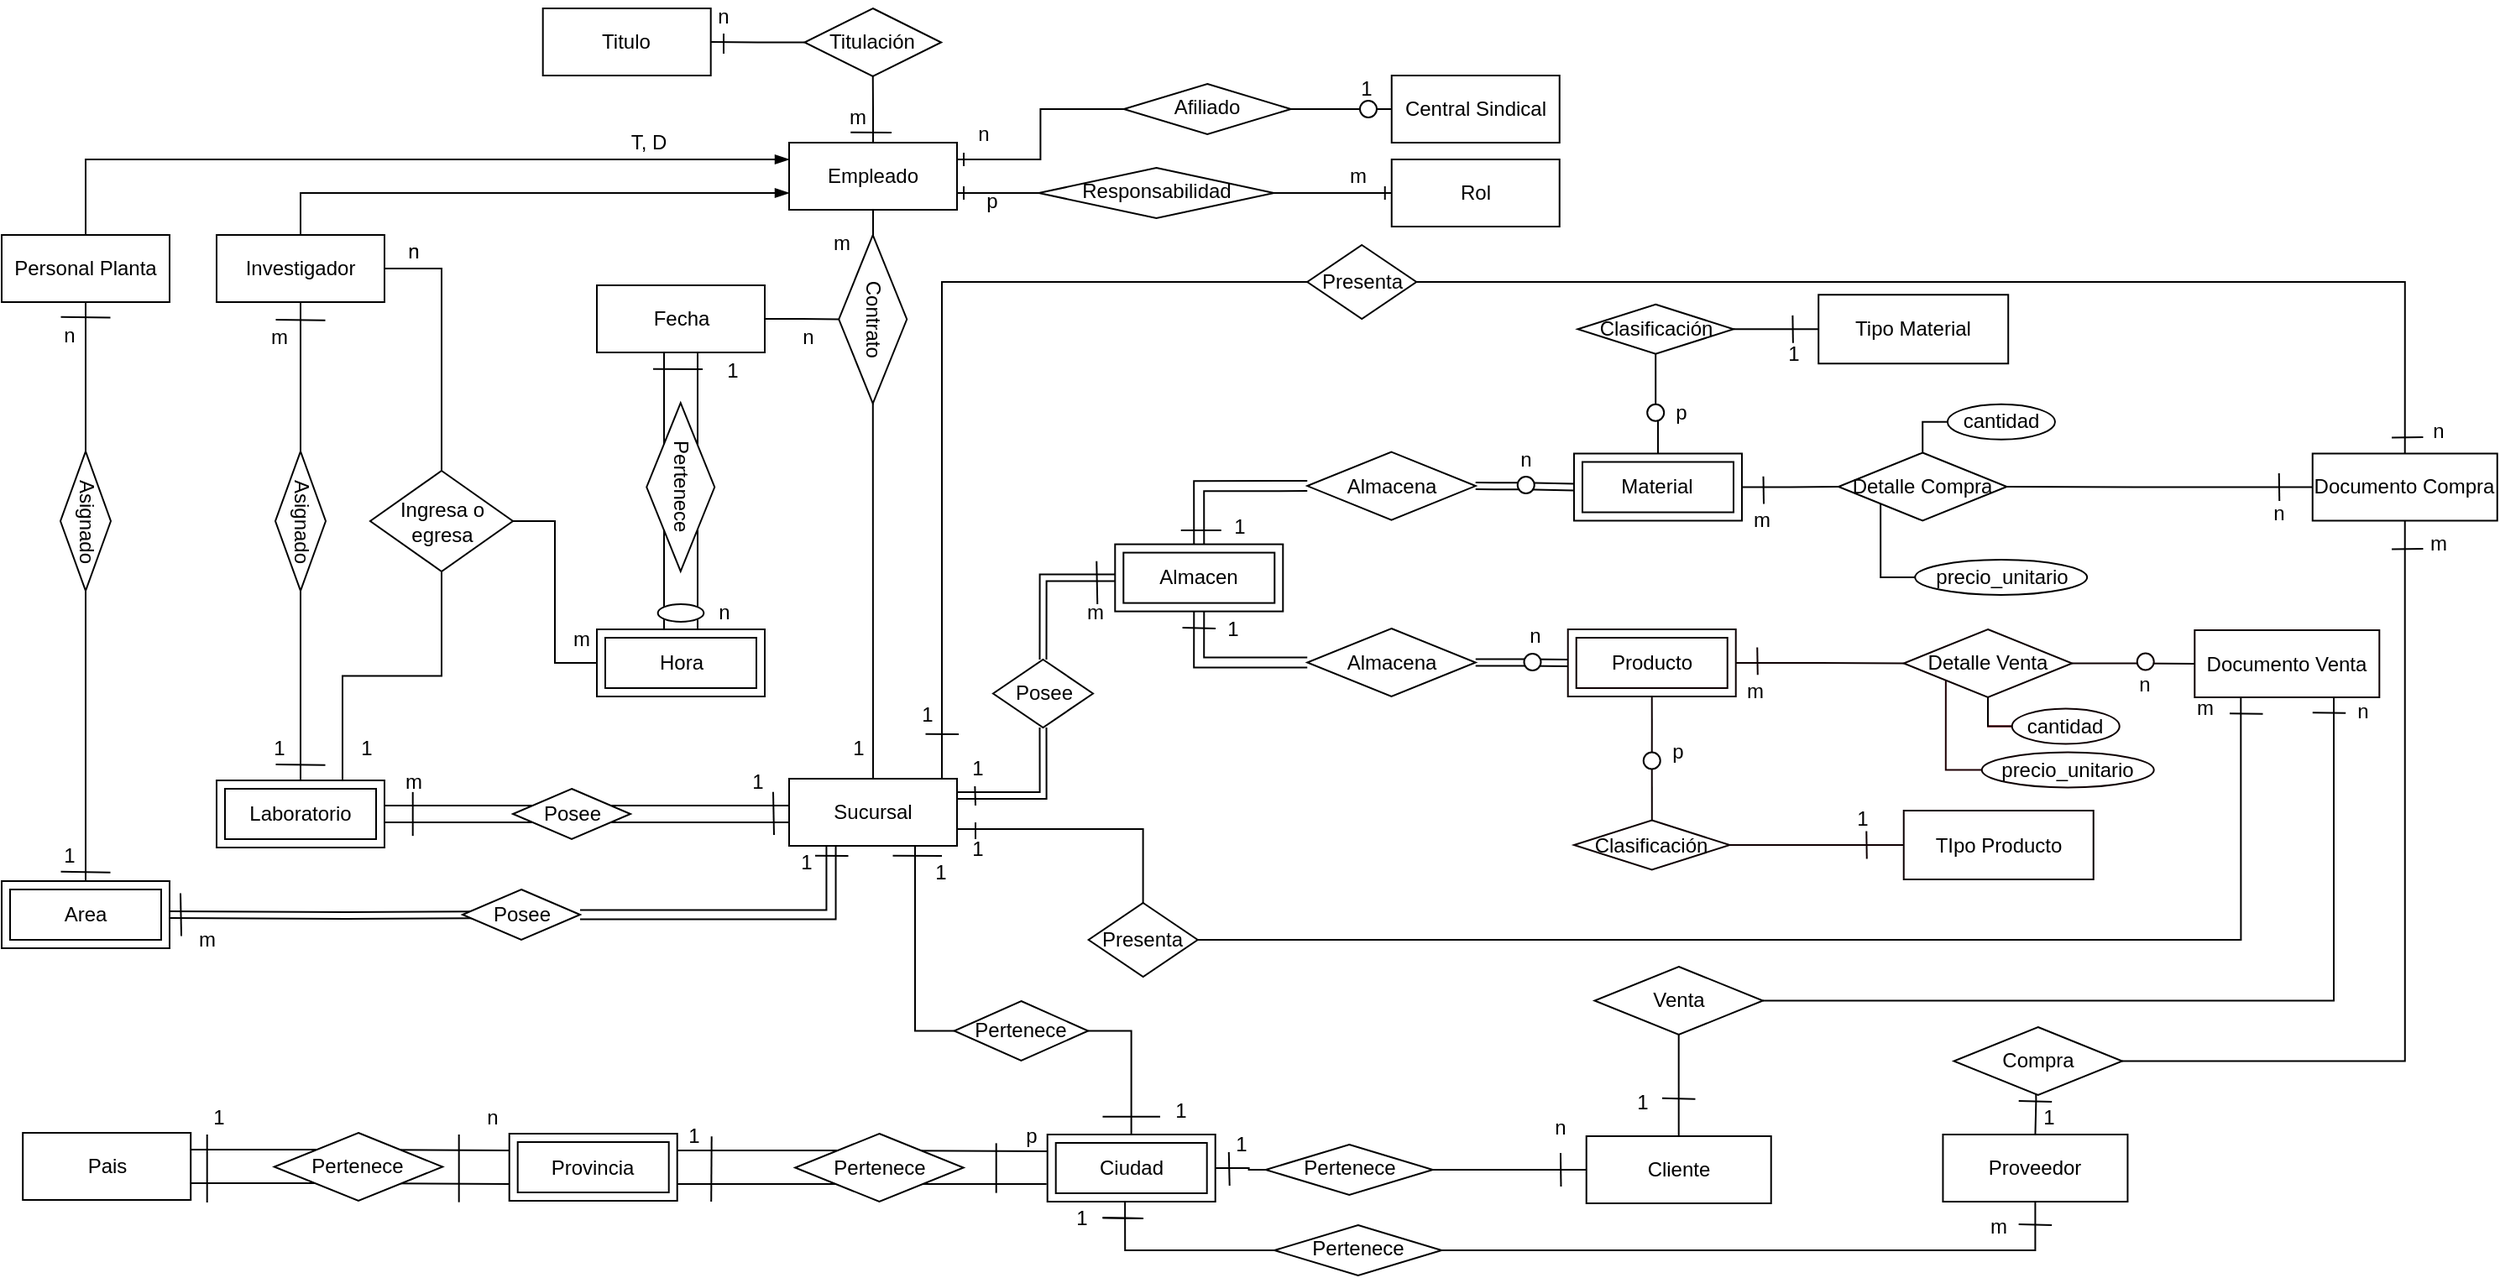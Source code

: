 <mxfile version="13.1.14" type="google"><diagram id="jzGDSSTegasLZh0un_NT" name="Conceptual"><mxGraphModel dx="377" dy="1067" grid="1" gridSize="10" guides="1" tooltips="1" connect="1" arrows="1" fold="1" page="1" pageScale="1" pageWidth="827" pageHeight="1169" math="0" shadow="0"><root><mxCell id="X_3zwH4nOGspaczcGqYH-0"/><mxCell id="X_3zwH4nOGspaczcGqYH-1" parent="X_3zwH4nOGspaczcGqYH-0"/><mxCell id="8uGrvJKtXnkNnKuhyrLS-2" value="" style="shape=link;html=1;rounded=0;entryX=0;entryY=0.5;entryDx=0;entryDy=0;exitX=1;exitY=0.5;exitDx=0;exitDy=0;edgeStyle=orthogonalEdgeStyle;" parent="X_3zwH4nOGspaczcGqYH-1" source="9geKQDd9KTs_o_yQPvvL-16" target="FGtRc_kOz5dtrar-kD1B-33" edge="1"><mxGeometry relative="1" as="geometry"><mxPoint x="2827.87" y="399.55" as="sourcePoint"/><mxPoint x="2872.87" y="494.5" as="targetPoint"/></mxGeometry></mxCell><mxCell id="8uGrvJKtXnkNnKuhyrLS-0" value="" style="shape=link;html=1;rounded=0;entryX=0;entryY=0.5;entryDx=0;entryDy=0;exitX=1;exitY=0.5;exitDx=0;exitDy=0;edgeStyle=orthogonalEdgeStyle;" parent="X_3zwH4nOGspaczcGqYH-1" source="9geKQDd9KTs_o_yQPvvL-18" target="FGtRc_kOz5dtrar-kD1B-0" edge="1"><mxGeometry relative="1" as="geometry"><mxPoint x="2906.37" y="280" as="sourcePoint"/><mxPoint x="2872.87" y="388.5" as="targetPoint"/></mxGeometry></mxCell><mxCell id="PDfK6nOAMQRk5Mz2lxIc-166" value="Cliente" style="rounded=0;whiteSpace=wrap;html=1;" parent="X_3zwH4nOGspaczcGqYH-1" vertex="1"><mxGeometry x="2883.86" y="777" width="110" height="40" as="geometry"/></mxCell><mxCell id="BAOdxYg_gafPNL3M-oKW-6" value="" style="endArrow=none;html=1;" parent="X_3zwH4nOGspaczcGqYH-1" edge="1"><mxGeometry width="50" height="50" relative="1" as="geometry"><mxPoint x="2470.75" y="609.88" as="sourcePoint"/><mxPoint x="2500" y="610" as="targetPoint"/></mxGeometry></mxCell><mxCell id="BAOdxYg_gafPNL3M-oKW-7" value="1" style="text;html=1;align=center;verticalAlign=middle;resizable=0;points=[];autosize=1;" parent="X_3zwH4nOGspaczcGqYH-1" vertex="1"><mxGeometry x="2488.5" y="610" width="20" height="20" as="geometry"/></mxCell><mxCell id="PDfK6nOAMQRk5Mz2lxIc-177" value="Proveedor" style="rounded=0;whiteSpace=wrap;html=1;" parent="X_3zwH4nOGspaczcGqYH-1" vertex="1"><mxGeometry x="3096.22" y="776.01" width="110" height="40" as="geometry"/></mxCell><mxCell id="9geKQDd9KTs_o_yQPvvL-112" style="edgeStyle=orthogonalEdgeStyle;rounded=0;orthogonalLoop=1;jettySize=auto;html=1;exitX=1;exitY=0.25;exitDx=0;exitDy=0;entryX=0;entryY=0.25;entryDx=0;entryDy=0;endArrow=none;endFill=0;" parent="X_3zwH4nOGspaczcGqYH-1" source="PDfK6nOAMQRk5Mz2lxIc-182" target="9geKQDd9KTs_o_yQPvvL-79" edge="1"><mxGeometry relative="1" as="geometry"/></mxCell><mxCell id="9geKQDd9KTs_o_yQPvvL-113" style="edgeStyle=orthogonalEdgeStyle;rounded=0;orthogonalLoop=1;jettySize=auto;html=1;exitX=1;exitY=0.75;exitDx=0;exitDy=0;entryX=0;entryY=0.75;entryDx=0;entryDy=0;endArrow=none;endFill=0;" parent="X_3zwH4nOGspaczcGqYH-1" source="PDfK6nOAMQRk5Mz2lxIc-182" target="9geKQDd9KTs_o_yQPvvL-79" edge="1"><mxGeometry relative="1" as="geometry"/></mxCell><mxCell id="PDfK6nOAMQRk5Mz2lxIc-182" value="Pais" style="rounded=0;whiteSpace=wrap;html=1;" parent="X_3zwH4nOGspaczcGqYH-1" vertex="1"><mxGeometry x="1952.6" y="775" width="100" height="40" as="geometry"/></mxCell><mxCell id="FlmD6qNOWrj5AxAOgIUr-1" style="edgeStyle=orthogonalEdgeStyle;rounded=0;orthogonalLoop=1;jettySize=auto;html=1;endArrow=none;endFill=0;" parent="X_3zwH4nOGspaczcGqYH-1" source="PDfK6nOAMQRk5Mz2lxIc-221" target="FlmD6qNOWrj5AxAOgIUr-0" edge="1"><mxGeometry relative="1" as="geometry"/></mxCell><mxCell id="FlmD6qNOWrj5AxAOgIUr-37" style="edgeStyle=orthogonalEdgeStyle;rounded=0;orthogonalLoop=1;jettySize=auto;html=1;entryX=0;entryY=0.5;entryDx=0;entryDy=0;endArrow=none;endFill=0;exitX=1;exitY=0.75;exitDx=0;exitDy=0;startArrow=ERone;startFill=0;" parent="X_3zwH4nOGspaczcGqYH-1" source="PDfK6nOAMQRk5Mz2lxIc-221" target="FlmD6qNOWrj5AxAOgIUr-3" edge="1"><mxGeometry relative="1" as="geometry"><Array as="points"><mxPoint x="2632" y="215"/></Array></mxGeometry></mxCell><mxCell id="ln6GgcF9IlKs0cOcMSWw-6" style="edgeStyle=orthogonalEdgeStyle;rounded=0;orthogonalLoop=1;jettySize=auto;html=1;entryX=0.5;entryY=1;entryDx=0;entryDy=0;endArrow=none;endFill=0;" edge="1" parent="X_3zwH4nOGspaczcGqYH-1" source="PDfK6nOAMQRk5Mz2lxIc-221" target="JZCuKw5Fq-z6flZY-nUU-0"><mxGeometry relative="1" as="geometry"/></mxCell><mxCell id="PDfK6nOAMQRk5Mz2lxIc-221" value="Empleado" style="whiteSpace=wrap;html=1;align=center;" parent="X_3zwH4nOGspaczcGqYH-1" vertex="1"><mxGeometry x="2409" y="185" width="100" height="40" as="geometry"/></mxCell><mxCell id="PDfK6nOAMQRk5Mz2lxIc-222" value="Titulo" style="whiteSpace=wrap;html=1;align=center;" parent="X_3zwH4nOGspaczcGqYH-1" vertex="1"><mxGeometry x="2262.35" y="105" width="100" height="40" as="geometry"/></mxCell><mxCell id="PzWDsQYzjGH4Ogu40aX--4" style="edgeStyle=orthogonalEdgeStyle;rounded=0;orthogonalLoop=1;jettySize=auto;html=1;startArrow=none;startFill=0;endArrow=none;endFill=0;" parent="X_3zwH4nOGspaczcGqYH-1" source="PDfK6nOAMQRk5Mz2lxIc-223" target="Vx0wSRL5umETUt-Az1GQ-2" edge="1"><mxGeometry relative="1" as="geometry"/></mxCell><mxCell id="PDfK6nOAMQRk5Mz2lxIc-223" value="Central Sindical" style="whiteSpace=wrap;html=1;align=center;" parent="X_3zwH4nOGspaczcGqYH-1" vertex="1"><mxGeometry x="2767.87" y="145" width="100" height="40" as="geometry"/></mxCell><mxCell id="PDfK6nOAMQRk5Mz2lxIc-224" value="Rol" style="rounded=0;whiteSpace=wrap;html=1;" parent="X_3zwH4nOGspaczcGqYH-1" vertex="1"><mxGeometry x="2767.87" y="195" width="100" height="40" as="geometry"/></mxCell><mxCell id="FlmD6qNOWrj5AxAOgIUr-11" style="edgeStyle=orthogonalEdgeStyle;rounded=0;orthogonalLoop=1;jettySize=auto;html=1;entryX=0;entryY=0.25;entryDx=0;entryDy=0;endArrow=blockThin;endFill=1;exitX=0.5;exitY=0;exitDx=0;exitDy=0;" parent="X_3zwH4nOGspaczcGqYH-1" source="PDfK6nOAMQRk5Mz2lxIc-234" target="PDfK6nOAMQRk5Mz2lxIc-221" edge="1"><mxGeometry relative="1" as="geometry"><Array as="points"><mxPoint x="1990" y="195"/></Array></mxGeometry></mxCell><mxCell id="FlmD6qNOWrj5AxAOgIUr-34" style="edgeStyle=orthogonalEdgeStyle;rounded=0;orthogonalLoop=1;jettySize=auto;html=1;endArrow=none;endFill=0;" parent="X_3zwH4nOGspaczcGqYH-1" source="PDfK6nOAMQRk5Mz2lxIc-234" target="FlmD6qNOWrj5AxAOgIUr-18" edge="1"><mxGeometry relative="1" as="geometry"><mxPoint x="1990" y="303.5" as="targetPoint"/></mxGeometry></mxCell><mxCell id="PDfK6nOAMQRk5Mz2lxIc-234" value="Personal Planta" style="whiteSpace=wrap;html=1;align=center;" parent="X_3zwH4nOGspaczcGqYH-1" vertex="1"><mxGeometry x="1940" y="240" width="100" height="40" as="geometry"/></mxCell><mxCell id="FlmD6qNOWrj5AxAOgIUr-35" style="edgeStyle=orthogonalEdgeStyle;rounded=0;orthogonalLoop=1;jettySize=auto;html=1;endArrow=none;endFill=0;exitX=0.5;exitY=0;exitDx=0;exitDy=0;" parent="X_3zwH4nOGspaczcGqYH-1" source="zYAr0wNBr_ZDEI0olvn8-0" target="FlmD6qNOWrj5AxAOgIUr-18" edge="1"><mxGeometry relative="1" as="geometry"><mxPoint x="1990" y="510" as="sourcePoint"/></mxGeometry></mxCell><mxCell id="FlmD6qNOWrj5AxAOgIUr-10" style="edgeStyle=orthogonalEdgeStyle;rounded=0;orthogonalLoop=1;jettySize=auto;html=1;entryX=0;entryY=0.75;entryDx=0;entryDy=0;endArrow=blockThin;endFill=1;exitX=0.5;exitY=0;exitDx=0;exitDy=0;" parent="X_3zwH4nOGspaczcGqYH-1" source="PDfK6nOAMQRk5Mz2lxIc-245" target="PDfK6nOAMQRk5Mz2lxIc-221" edge="1"><mxGeometry relative="1" as="geometry"><Array as="points"><mxPoint x="2118" y="215"/></Array></mxGeometry></mxCell><mxCell id="FlmD6qNOWrj5AxAOgIUr-14" style="edgeStyle=orthogonalEdgeStyle;rounded=0;orthogonalLoop=1;jettySize=auto;html=1;endArrow=none;endFill=0;" parent="X_3zwH4nOGspaczcGqYH-1" source="PDfK6nOAMQRk5Mz2lxIc-245" target="FlmD6qNOWrj5AxAOgIUr-12" edge="1"><mxGeometry relative="1" as="geometry"><mxPoint x="2118" y="303.5" as="targetPoint"/></mxGeometry></mxCell><mxCell id="zYAr0wNBr_ZDEI0olvn8-15" style="edgeStyle=orthogonalEdgeStyle;rounded=0;comic=0;orthogonalLoop=1;jettySize=auto;html=1;endArrow=none;endFill=0;strokeWidth=1;exitX=1;exitY=0.5;exitDx=0;exitDy=0;" parent="X_3zwH4nOGspaczcGqYH-1" source="PDfK6nOAMQRk5Mz2lxIc-245" target="FlmD6qNOWrj5AxAOgIUr-30" edge="1"><mxGeometry relative="1" as="geometry"><Array as="points"><mxPoint x="2202" y="260"/></Array></mxGeometry></mxCell><mxCell id="PDfK6nOAMQRk5Mz2lxIc-245" value="Investigador" style="rounded=0;whiteSpace=wrap;html=1;" parent="X_3zwH4nOGspaczcGqYH-1" vertex="1"><mxGeometry x="2068" y="240" width="100" height="40" as="geometry"/></mxCell><mxCell id="FlmD6qNOWrj5AxAOgIUr-17" style="edgeStyle=orthogonalEdgeStyle;rounded=0;orthogonalLoop=1;jettySize=auto;html=1;endArrow=none;endFill=0;exitX=0.5;exitY=0;exitDx=0;exitDy=0;" parent="X_3zwH4nOGspaczcGqYH-1" source="zYAr0wNBr_ZDEI0olvn8-1" target="FlmD6qNOWrj5AxAOgIUr-12" edge="1"><mxGeometry relative="1" as="geometry"><mxPoint x="2118" y="510" as="sourcePoint"/></mxGeometry></mxCell><mxCell id="FlmD6qNOWrj5AxAOgIUr-2" style="edgeStyle=orthogonalEdgeStyle;rounded=0;orthogonalLoop=1;jettySize=auto;html=1;endArrow=none;endFill=0;entryX=0.5;entryY=0;entryDx=0;entryDy=0;" parent="X_3zwH4nOGspaczcGqYH-1" source="FlmD6qNOWrj5AxAOgIUr-0" target="9geKQDd9KTs_o_yQPvvL-82" edge="1"><mxGeometry relative="1" as="geometry"><mxPoint x="2459" y="565" as="targetPoint"/></mxGeometry></mxCell><mxCell id="FlmD6qNOWrj5AxAOgIUr-0" value="Contrato" style="rhombus;whiteSpace=wrap;html=1;rotation=90;align=center;verticalAlign=middle;" parent="X_3zwH4nOGspaczcGqYH-1" vertex="1"><mxGeometry x="2408.75" y="270" width="100.25" height="40.5" as="geometry"/></mxCell><mxCell id="9geKQDd9KTs_o_yQPvvL-73" style="edgeStyle=orthogonalEdgeStyle;rounded=0;orthogonalLoop=1;jettySize=auto;html=1;entryX=0;entryY=0.5;entryDx=0;entryDy=0;endArrow=ERone;endFill=0;" parent="X_3zwH4nOGspaczcGqYH-1" source="FlmD6qNOWrj5AxAOgIUr-3" target="PDfK6nOAMQRk5Mz2lxIc-224" edge="1"><mxGeometry relative="1" as="geometry"/></mxCell><mxCell id="FlmD6qNOWrj5AxAOgIUr-3" value="Responsabilidad" style="rhombus;whiteSpace=wrap;html=1;rotation=0;align=center;verticalAlign=top;" parent="X_3zwH4nOGspaczcGqYH-1" vertex="1"><mxGeometry x="2557.74" y="200" width="140" height="30" as="geometry"/></mxCell><mxCell id="9geKQDd9KTs_o_yQPvvL-142" style="edgeStyle=orthogonalEdgeStyle;rounded=0;orthogonalLoop=1;jettySize=auto;html=1;entryX=1;entryY=0.25;entryDx=0;entryDy=0;endArrow=ERone;endFill=0;" parent="X_3zwH4nOGspaczcGqYH-1" source="FlmD6qNOWrj5AxAOgIUr-6" target="PDfK6nOAMQRk5Mz2lxIc-221" edge="1"><mxGeometry relative="1" as="geometry"><mxPoint x="2530" y="195" as="targetPoint"/></mxGeometry></mxCell><mxCell id="FlmD6qNOWrj5AxAOgIUr-6" value="Afiliado" style="rhombus;whiteSpace=wrap;html=1;rotation=0;align=center;verticalAlign=top;" parent="X_3zwH4nOGspaczcGqYH-1" vertex="1"><mxGeometry x="2608.37" y="150" width="99.5" height="30" as="geometry"/></mxCell><mxCell id="9geKQDd9KTs_o_yQPvvL-16" value="Almacena" style="rhombus;whiteSpace=wrap;html=1;rotation=0;align=center;verticalAlign=middle;" parent="X_3zwH4nOGspaczcGqYH-1" vertex="1"><mxGeometry x="2717.62" y="474.5" width="100.25" height="40.5" as="geometry"/></mxCell><mxCell id="9geKQDd9KTs_o_yQPvvL-18" value="Almacena" style="rhombus;whiteSpace=wrap;html=1;rotation=0;align=center;verticalAlign=middle;" parent="X_3zwH4nOGspaczcGqYH-1" vertex="1"><mxGeometry x="2717.62" y="369.3" width="100.25" height="40.5" as="geometry"/></mxCell><mxCell id="FlmD6qNOWrj5AxAOgIUr-12" value="Asignado" style="rhombus;whiteSpace=wrap;html=1;rotation=90;align=center;verticalAlign=top;" parent="X_3zwH4nOGspaczcGqYH-1" vertex="1"><mxGeometry x="2076.5" y="395.5" width="83" height="30" as="geometry"/></mxCell><mxCell id="FlmD6qNOWrj5AxAOgIUr-18" value="Asignado" style="rhombus;whiteSpace=wrap;html=1;rotation=90;align=center;verticalAlign=top;" parent="X_3zwH4nOGspaczcGqYH-1" vertex="1"><mxGeometry x="1948.5" y="395.5" width="83" height="30" as="geometry"/></mxCell><mxCell id="9geKQDd9KTs_o_yQPvvL-45" style="edgeStyle=orthogonalEdgeStyle;rounded=0;orthogonalLoop=1;jettySize=auto;html=1;entryX=0.75;entryY=1;entryDx=0;entryDy=0;endArrow=none;endFill=0;exitX=1;exitY=0.5;exitDx=0;exitDy=0;" parent="X_3zwH4nOGspaczcGqYH-1" source="9geKQDd9KTs_o_yQPvvL-40" target="FGtRc_kOz5dtrar-kD1B-28" edge="1"><mxGeometry relative="1" as="geometry"><Array as="points"><mxPoint x="3329" y="696"/><mxPoint x="3329" y="514"/></Array><mxPoint x="3310.37" y="516" as="targetPoint"/></mxGeometry></mxCell><mxCell id="9geKQDd9KTs_o_yQPvvL-46" style="edgeStyle=orthogonalEdgeStyle;rounded=0;orthogonalLoop=1;jettySize=auto;html=1;entryX=0.5;entryY=0;entryDx=0;entryDy=0;endArrow=none;endFill=0;" parent="X_3zwH4nOGspaczcGqYH-1" source="9geKQDd9KTs_o_yQPvvL-40" target="PDfK6nOAMQRk5Mz2lxIc-166" edge="1"><mxGeometry relative="1" as="geometry"/></mxCell><mxCell id="9geKQDd9KTs_o_yQPvvL-40" value="Venta" style="rhombus;whiteSpace=wrap;html=1;rotation=0;align=center;verticalAlign=middle;" parent="X_3zwH4nOGspaczcGqYH-1" vertex="1"><mxGeometry x="2888.74" y="676" width="100.25" height="40.5" as="geometry"/></mxCell><mxCell id="9geKQDd9KTs_o_yQPvvL-44" style="edgeStyle=orthogonalEdgeStyle;rounded=0;orthogonalLoop=1;jettySize=auto;html=1;entryX=0.5;entryY=1;entryDx=0;entryDy=0;endArrow=none;endFill=0;" parent="X_3zwH4nOGspaczcGqYH-1" source="9geKQDd9KTs_o_yQPvvL-42" target="FGtRc_kOz5dtrar-kD1B-3" edge="1"><mxGeometry relative="1" as="geometry"><mxPoint x="3392.87" y="410.5" as="targetPoint"/></mxGeometry></mxCell><mxCell id="9geKQDd9KTs_o_yQPvvL-47" style="edgeStyle=orthogonalEdgeStyle;rounded=0;orthogonalLoop=1;jettySize=auto;html=1;entryX=0.5;entryY=0;entryDx=0;entryDy=0;endArrow=none;endFill=0;" parent="X_3zwH4nOGspaczcGqYH-1" target="PDfK6nOAMQRk5Mz2lxIc-177" edge="1"><mxGeometry relative="1" as="geometry"><mxPoint x="3151.24" y="734.004" as="sourcePoint"/></mxGeometry></mxCell><mxCell id="9geKQDd9KTs_o_yQPvvL-42" value="Compra" style="rhombus;whiteSpace=wrap;html=1;rotation=0;align=center;verticalAlign=middle;" parent="X_3zwH4nOGspaczcGqYH-1" vertex="1"><mxGeometry x="3102.73" y="712" width="100.25" height="40.5" as="geometry"/></mxCell><mxCell id="zYAr0wNBr_ZDEI0olvn8-17" style="edgeStyle=orthogonalEdgeStyle;rounded=0;comic=0;orthogonalLoop=1;jettySize=auto;html=1;endArrow=none;endFill=0;strokeWidth=1;entryX=0;entryY=0.5;entryDx=0;entryDy=0;exitX=1;exitY=0.5;exitDx=0;exitDy=0;" parent="X_3zwH4nOGspaczcGqYH-1" source="FlmD6qNOWrj5AxAOgIUr-30" target="9geKQDd9KTs_o_yQPvvL-81" edge="1"><mxGeometry relative="1" as="geometry"/></mxCell><mxCell id="FlmD6qNOWrj5AxAOgIUr-30" value="Ingresa o egresa" style="rhombus;whiteSpace=wrap;html=1;rotation=0;align=center;verticalAlign=middle;" parent="X_3zwH4nOGspaczcGqYH-1" vertex="1"><mxGeometry x="2159.5" y="380.5" width="85" height="60" as="geometry"/></mxCell><mxCell id="9geKQDd9KTs_o_yQPvvL-114" style="edgeStyle=orthogonalEdgeStyle;rounded=0;orthogonalLoop=1;jettySize=auto;html=1;exitX=1;exitY=0.25;exitDx=0;exitDy=0;entryX=0;entryY=0.25;entryDx=0;entryDy=0;endArrow=none;endFill=0;" parent="X_3zwH4nOGspaczcGqYH-1" source="9geKQDd9KTs_o_yQPvvL-79" target="9geKQDd9KTs_o_yQPvvL-80" edge="1"><mxGeometry relative="1" as="geometry"/></mxCell><mxCell id="9geKQDd9KTs_o_yQPvvL-115" style="edgeStyle=orthogonalEdgeStyle;rounded=0;orthogonalLoop=1;jettySize=auto;html=1;exitX=1;exitY=0.75;exitDx=0;exitDy=0;endArrow=none;endFill=0;" parent="X_3zwH4nOGspaczcGqYH-1" source="9geKQDd9KTs_o_yQPvvL-79" edge="1"><mxGeometry relative="1" as="geometry"><mxPoint x="2562.35" y="805.5" as="targetPoint"/></mxGeometry></mxCell><mxCell id="9geKQDd9KTs_o_yQPvvL-79" value="Provincia" style="shape=ext;margin=3;double=1;whiteSpace=wrap;html=1;align=center;" parent="X_3zwH4nOGspaczcGqYH-1" vertex="1"><mxGeometry x="2242.35" y="775.5" width="100" height="40" as="geometry"/></mxCell><mxCell id="Vx0wSRL5umETUt-Az1GQ-13" style="edgeStyle=orthogonalEdgeStyle;rounded=0;orthogonalLoop=1;jettySize=auto;html=1;startArrow=none;startFill=0;endArrow=none;endFill=0;" parent="X_3zwH4nOGspaczcGqYH-1" source="9geKQDd9KTs_o_yQPvvL-80" target="vjfpPngUrLsE_DWDKo5z-1" edge="1"><mxGeometry relative="1" as="geometry"/></mxCell><mxCell id="g5eItxO1il0y0i6B7q64-2" style="edgeStyle=orthogonalEdgeStyle;rounded=0;orthogonalLoop=1;jettySize=auto;html=1;entryX=1;entryY=0.5;entryDx=0;entryDy=0;endArrow=none;endFill=0;" parent="X_3zwH4nOGspaczcGqYH-1" source="9geKQDd9KTs_o_yQPvvL-80" target="9geKQDd9KTs_o_yQPvvL-9" edge="1"><mxGeometry relative="1" as="geometry"/></mxCell><mxCell id="ln6GgcF9IlKs0cOcMSWw-2" style="edgeStyle=orthogonalEdgeStyle;rounded=0;orthogonalLoop=1;jettySize=auto;html=1;entryX=0;entryY=0.5;entryDx=0;entryDy=0;exitX=0.462;exitY=0.982;exitDx=0;exitDy=0;exitPerimeter=0;endArrow=none;endFill=0;" edge="1" parent="X_3zwH4nOGspaczcGqYH-1" source="9geKQDd9KTs_o_yQPvvL-80" target="vjfpPngUrLsE_DWDKo5z-6"><mxGeometry relative="1" as="geometry"/></mxCell><mxCell id="9geKQDd9KTs_o_yQPvvL-80" value="Ciudad" style="shape=ext;margin=3;double=1;whiteSpace=wrap;html=1;align=center;" parent="X_3zwH4nOGspaczcGqYH-1" vertex="1"><mxGeometry x="2562.85" y="776" width="100" height="40" as="geometry"/></mxCell><mxCell id="zYAr0wNBr_ZDEI0olvn8-20" style="edgeStyle=orthogonalEdgeStyle;rounded=0;comic=0;orthogonalLoop=1;jettySize=auto;html=1;endArrow=none;endFill=0;strokeWidth=1;" parent="X_3zwH4nOGspaczcGqYH-1" source="9geKQDd9KTs_o_yQPvvL-82" target="zYAr0wNBr_ZDEI0olvn8-1" edge="1"><mxGeometry relative="1" as="geometry"><Array as="points"><mxPoint x="2250" y="590"/><mxPoint x="2250" y="590"/></Array></mxGeometry></mxCell><mxCell id="zYAr0wNBr_ZDEI0olvn8-21" style="edgeStyle=orthogonalEdgeStyle;rounded=0;comic=0;orthogonalLoop=1;jettySize=auto;html=1;endArrow=none;endFill=0;strokeWidth=1;" parent="X_3zwH4nOGspaczcGqYH-1" source="9geKQDd9KTs_o_yQPvvL-82" target="zYAr0wNBr_ZDEI0olvn8-1" edge="1"><mxGeometry relative="1" as="geometry"><Array as="points"><mxPoint x="2254" y="580"/><mxPoint x="2254" y="580"/></Array></mxGeometry></mxCell><mxCell id="Vx0wSRL5umETUt-Az1GQ-23" style="edgeStyle=orthogonalEdgeStyle;rounded=0;orthogonalLoop=1;jettySize=auto;html=1;entryX=1;entryY=0.5;entryDx=0;entryDy=0;startArrow=none;startFill=0;endArrow=none;endFill=0;shape=link;width=5.556;fixDash=0;snapToPoint=0;exitX=0.25;exitY=1;exitDx=0;exitDy=0;" parent="X_3zwH4nOGspaczcGqYH-1" source="9geKQDd9KTs_o_yQPvvL-82" target="FlmD6qNOWrj5AxAOgIUr-26" edge="1"><mxGeometry relative="1" as="geometry"><Array as="points"><mxPoint x="2434" y="645"/></Array></mxGeometry></mxCell><mxCell id="BAOdxYg_gafPNL3M-oKW-9" style="edgeStyle=orthogonalEdgeStyle;shape=link;rounded=0;orthogonalLoop=1;jettySize=auto;html=1;entryX=0;entryY=0.5;entryDx=0;entryDy=0;endArrow=none;endFill=0;exitX=0.5;exitY=0;exitDx=0;exitDy=0;" parent="X_3zwH4nOGspaczcGqYH-1" source="9geKQDd9KTs_o_yQPvvL-14" target="9geKQDd9KTs_o_yQPvvL-83" edge="1"><mxGeometry relative="1" as="geometry"/></mxCell><mxCell id="BAOdxYg_gafPNL3M-oKW-14" style="edgeStyle=orthogonalEdgeStyle;rounded=0;orthogonalLoop=1;jettySize=auto;html=1;endArrow=none;endFill=0;exitX=1;exitY=0.5;exitDx=0;exitDy=0;entryX=0.25;entryY=1;entryDx=0;entryDy=0;" parent="X_3zwH4nOGspaczcGqYH-1" source="BAOdxYg_gafPNL3M-oKW-15" target="FGtRc_kOz5dtrar-kD1B-28" edge="1"><mxGeometry relative="1" as="geometry"><mxPoint x="3326.529" y="514" as="targetPoint"/></mxGeometry></mxCell><mxCell id="9geKQDd9KTs_o_yQPvvL-82" value="Sucursal" style="shape=ext;margin=3;double=0;whiteSpace=wrap;html=1;align=center;" parent="X_3zwH4nOGspaczcGqYH-1" vertex="1"><mxGeometry x="2409" y="564" width="100" height="40" as="geometry"/></mxCell><mxCell id="9geKQDd9KTs_o_yQPvvL-83" value="Almacen" style="shape=ext;margin=3;double=1;whiteSpace=wrap;html=1;align=center;rotation=0;" parent="X_3zwH4nOGspaczcGqYH-1" vertex="1"><mxGeometry x="2603.14" y="424.3" width="100" height="40" as="geometry"/></mxCell><mxCell id="9geKQDd9KTs_o_yQPvvL-81" value="Hora" style="shape=ext;margin=3;double=1;whiteSpace=wrap;html=1;align=center;" parent="X_3zwH4nOGspaczcGqYH-1" vertex="1"><mxGeometry x="2294.5" y="475" width="100" height="40" as="geometry"/></mxCell><mxCell id="zYAr0wNBr_ZDEI0olvn8-0" value="Area" style="shape=ext;margin=3;double=1;whiteSpace=wrap;html=1;align=center;" parent="X_3zwH4nOGspaczcGqYH-1" vertex="1"><mxGeometry x="1940" y="625" width="100" height="40" as="geometry"/></mxCell><mxCell id="YbUMhp_QgSkZTfw-cpwI-0" style="edgeStyle=orthogonalEdgeStyle;rounded=0;orthogonalLoop=1;jettySize=auto;html=1;exitX=0.75;exitY=0;exitDx=0;exitDy=0;endArrow=none;endFill=0;" parent="X_3zwH4nOGspaczcGqYH-1" source="zYAr0wNBr_ZDEI0olvn8-1" target="FlmD6qNOWrj5AxAOgIUr-30" edge="1"><mxGeometry relative="1" as="geometry"/></mxCell><mxCell id="zYAr0wNBr_ZDEI0olvn8-1" value="Laboratorio" style="shape=ext;margin=3;double=1;whiteSpace=wrap;html=1;align=center;" parent="X_3zwH4nOGspaczcGqYH-1" vertex="1"><mxGeometry x="2068" y="565" width="100" height="40" as="geometry"/></mxCell><mxCell id="Vx0wSRL5umETUt-Az1GQ-24" style="edgeStyle=orthogonalEdgeStyle;rounded=0;orthogonalLoop=1;jettySize=auto;html=1;startArrow=none;startFill=0;endArrow=none;endFill=0;shape=link;" parent="X_3zwH4nOGspaczcGqYH-1" target="zYAr0wNBr_ZDEI0olvn8-0" edge="1"><mxGeometry relative="1" as="geometry"><mxPoint x="2250" y="645" as="sourcePoint"/></mxGeometry></mxCell><mxCell id="FlmD6qNOWrj5AxAOgIUr-26" value="Posee" style="shape=rhombus;perimeter=rhombusPerimeter;whiteSpace=wrap;html=1;align=center;" parent="X_3zwH4nOGspaczcGqYH-1" vertex="1"><mxGeometry x="2214.5" y="630" width="70" height="30" as="geometry"/></mxCell><mxCell id="zYAr0wNBr_ZDEI0olvn8-13" style="edgeStyle=orthogonalEdgeStyle;rounded=0;comic=0;orthogonalLoop=1;jettySize=auto;html=1;endArrow=none;endFill=0;strokeWidth=1;" parent="X_3zwH4nOGspaczcGqYH-1" source="9geKQDd9KTs_o_yQPvvL-96" target="9geKQDd9KTs_o_yQPvvL-81" edge="1"><mxGeometry relative="1" as="geometry"><Array as="points"><mxPoint x="2354.5" y="375"/><mxPoint x="2354.5" y="375"/></Array></mxGeometry></mxCell><mxCell id="zYAr0wNBr_ZDEI0olvn8-14" style="edgeStyle=orthogonalEdgeStyle;rounded=0;comic=0;orthogonalLoop=1;jettySize=auto;html=1;endArrow=none;endFill=0;strokeWidth=1;" parent="X_3zwH4nOGspaczcGqYH-1" source="9geKQDd9KTs_o_yQPvvL-96" target="9geKQDd9KTs_o_yQPvvL-81" edge="1"><mxGeometry relative="1" as="geometry"><Array as="points"><mxPoint x="2334.5" y="375"/><mxPoint x="2334.5" y="375"/></Array></mxGeometry></mxCell><mxCell id="zYAr0wNBr_ZDEI0olvn8-18" style="edgeStyle=orthogonalEdgeStyle;rounded=0;comic=0;orthogonalLoop=1;jettySize=auto;html=1;endArrow=none;endFill=0;strokeWidth=1;" parent="X_3zwH4nOGspaczcGqYH-1" source="9geKQDd9KTs_o_yQPvvL-96" target="FlmD6qNOWrj5AxAOgIUr-0" edge="1"><mxGeometry relative="1" as="geometry"/></mxCell><mxCell id="9geKQDd9KTs_o_yQPvvL-96" value="Fecha" style="rounded=0;whiteSpace=wrap;html=1;" parent="X_3zwH4nOGspaczcGqYH-1" vertex="1"><mxGeometry x="2294.5" y="270" width="100" height="40" as="geometry"/></mxCell><mxCell id="FlmD6qNOWrj5AxAOgIUr-24" value="Posee" style="shape=rhombus;perimeter=rhombusPerimeter;whiteSpace=wrap;html=1;align=center;" parent="X_3zwH4nOGspaczcGqYH-1" vertex="1"><mxGeometry x="2244.5" y="570" width="70" height="30" as="geometry"/></mxCell><mxCell id="9geKQDd9KTs_o_yQPvvL-108" value="Pertenece" style="rhombus;whiteSpace=wrap;html=1;rotation=0;align=center;verticalAlign=middle;" parent="X_3zwH4nOGspaczcGqYH-1" vertex="1"><mxGeometry x="2102.35" y="775" width="100.25" height="40.5" as="geometry"/></mxCell><mxCell id="9geKQDd9KTs_o_yQPvvL-3" value="Pertenece" style="rhombus;whiteSpace=wrap;html=1;rotation=0;align=center;verticalAlign=middle;" parent="X_3zwH4nOGspaczcGqYH-1" vertex="1"><mxGeometry x="2412.6" y="775.5" width="100.25" height="40.5" as="geometry"/></mxCell><mxCell id="9geKQDd9KTs_o_yQPvvL-55" value="Pertenece" style="rhombus;whiteSpace=wrap;html=1;rotation=90;align=center;verticalAlign=middle;" parent="X_3zwH4nOGspaczcGqYH-1" vertex="1"><mxGeometry x="2294.25" y="370" width="100.25" height="40.5" as="geometry"/></mxCell><mxCell id="9geKQDd9KTs_o_yQPvvL-129" value="n" style="text;html=1;strokeColor=none;fillColor=none;align=center;verticalAlign=middle;whiteSpace=wrap;rounded=0;" parent="X_3zwH4nOGspaczcGqYH-1" vertex="1"><mxGeometry x="2505" y="170" width="40" height="20" as="geometry"/></mxCell><mxCell id="9geKQDd9KTs_o_yQPvvL-130" value="n" style="text;html=1;strokeColor=none;fillColor=none;align=center;verticalAlign=middle;whiteSpace=wrap;rounded=0;" parent="X_3zwH4nOGspaczcGqYH-1" vertex="1"><mxGeometry x="2350" y="100" width="40" height="20" as="geometry"/></mxCell><mxCell id="9geKQDd9KTs_o_yQPvvL-133" value="m" style="text;html=1;strokeColor=none;fillColor=none;align=center;verticalAlign=middle;whiteSpace=wrap;rounded=0;" parent="X_3zwH4nOGspaczcGqYH-1" vertex="1"><mxGeometry x="2429.5" y="160" width="40" height="20" as="geometry"/></mxCell><mxCell id="9geKQDd9KTs_o_yQPvvL-136" value="1" style="text;html=1;strokeColor=none;fillColor=none;align=center;verticalAlign=middle;whiteSpace=wrap;rounded=0;" parent="X_3zwH4nOGspaczcGqYH-1" vertex="1"><mxGeometry x="2738" y="145" width="29.87" height="15" as="geometry"/></mxCell><mxCell id="9geKQDd9KTs_o_yQPvvL-143" value="m" style="text;html=1;strokeColor=none;fillColor=none;align=center;verticalAlign=middle;whiteSpace=wrap;rounded=0;" parent="X_3zwH4nOGspaczcGqYH-1" vertex="1"><mxGeometry x="2727.87" y="195" width="40" height="20" as="geometry"/></mxCell><mxCell id="9geKQDd9KTs_o_yQPvvL-144" value="p" style="text;html=1;strokeColor=none;fillColor=none;align=center;verticalAlign=middle;whiteSpace=wrap;rounded=0;" parent="X_3zwH4nOGspaczcGqYH-1" vertex="1"><mxGeometry x="2509.5" y="210" width="40" height="20" as="geometry"/></mxCell><mxCell id="9geKQDd9KTs_o_yQPvvL-145" value="T, D" style="text;html=1;align=center;verticalAlign=middle;resizable=0;points=[];autosize=1;" parent="X_3zwH4nOGspaczcGqYH-1" vertex="1"><mxGeometry x="2305" y="175" width="40" height="20" as="geometry"/></mxCell><mxCell id="9geKQDd9KTs_o_yQPvvL-146" value="1" style="text;html=1;align=center;verticalAlign=middle;resizable=0;points=[];autosize=1;" parent="X_3zwH4nOGspaczcGqYH-1" vertex="1"><mxGeometry x="1970" y="600" width="20" height="20" as="geometry"/></mxCell><mxCell id="9geKQDd9KTs_o_yQPvvL-147" value="n" style="text;html=1;align=center;verticalAlign=middle;resizable=0;points=[];autosize=1;" parent="X_3zwH4nOGspaczcGqYH-1" vertex="1"><mxGeometry x="1970" y="290" width="20" height="20" as="geometry"/></mxCell><mxCell id="9geKQDd9KTs_o_yQPvvL-151" value="m" style="text;html=1;align=center;verticalAlign=middle;resizable=0;points=[];autosize=1;" parent="X_3zwH4nOGspaczcGqYH-1" vertex="1"><mxGeometry x="2170" y="555.5" width="30" height="20" as="geometry"/></mxCell><mxCell id="9geKQDd9KTs_o_yQPvvL-149" value="m" style="text;html=1;align=center;verticalAlign=middle;resizable=0;points=[];autosize=1;" parent="X_3zwH4nOGspaczcGqYH-1" vertex="1"><mxGeometry x="2046.5" y="650" width="30" height="20" as="geometry"/></mxCell><mxCell id="9geKQDd9KTs_o_yQPvvL-150" value="1" style="text;html=1;align=center;verticalAlign=middle;resizable=0;points=[];autosize=1;" parent="X_3zwH4nOGspaczcGqYH-1" vertex="1"><mxGeometry x="2408.75" y="604" width="20" height="20" as="geometry"/></mxCell><mxCell id="9geKQDd9KTs_o_yQPvvL-152" value="1" style="text;html=1;align=center;verticalAlign=middle;resizable=0;points=[];autosize=1;" parent="X_3zwH4nOGspaczcGqYH-1" vertex="1"><mxGeometry x="2380" y="555.5" width="20" height="20" as="geometry"/></mxCell><mxCell id="9geKQDd9KTs_o_yQPvvL-153" value="1" style="text;html=1;align=center;verticalAlign=middle;resizable=0;points=[];autosize=1;" parent="X_3zwH4nOGspaczcGqYH-1" vertex="1"><mxGeometry x="2439.5" y="535.5" width="20" height="20" as="geometry"/></mxCell><mxCell id="9geKQDd9KTs_o_yQPvvL-154" value="1" style="text;html=1;align=center;verticalAlign=middle;resizable=0;points=[];autosize=1;" parent="X_3zwH4nOGspaczcGqYH-1" vertex="1"><mxGeometry x="2510.5" y="547.5" width="20" height="20" as="geometry"/></mxCell><mxCell id="9geKQDd9KTs_o_yQPvvL-155" value="m" style="text;html=1;align=center;verticalAlign=middle;resizable=0;points=[];autosize=1;" parent="X_3zwH4nOGspaczcGqYH-1" vertex="1"><mxGeometry x="2424.5" y="235" width="30" height="20" as="geometry"/></mxCell><mxCell id="9geKQDd9KTs_o_yQPvvL-156" value="n" style="text;html=1;align=center;verticalAlign=middle;resizable=0;points=[];autosize=1;" parent="X_3zwH4nOGspaczcGqYH-1" vertex="1"><mxGeometry x="2409.5" y="290.5" width="20" height="20" as="geometry"/></mxCell><mxCell id="Vx0wSRL5umETUt-Az1GQ-12" style="edgeStyle=orthogonalEdgeStyle;rounded=0;orthogonalLoop=1;jettySize=auto;html=1;startArrow=none;startFill=0;endArrow=none;endFill=0;entryX=0;entryY=0.5;entryDx=0;entryDy=0;" parent="X_3zwH4nOGspaczcGqYH-1" source="vjfpPngUrLsE_DWDKo5z-1" target="PDfK6nOAMQRk5Mz2lxIc-166" edge="1"><mxGeometry relative="1" as="geometry"/></mxCell><mxCell id="vjfpPngUrLsE_DWDKo5z-1" value="Pertenece" style="shape=rhombus;perimeter=rhombusPerimeter;whiteSpace=wrap;html=1;align=center;rotation=0;verticalAlign=top;" parent="X_3zwH4nOGspaczcGqYH-1" vertex="1"><mxGeometry x="2692.87" y="782" width="99.5" height="30" as="geometry"/></mxCell><mxCell id="9geKQDd9KTs_o_yQPvvL-157" value="n" style="text;html=1;align=center;verticalAlign=middle;resizable=0;points=[];autosize=1;" parent="X_3zwH4nOGspaczcGqYH-1" vertex="1"><mxGeometry x="2359.5" y="455" width="20" height="20" as="geometry"/></mxCell><mxCell id="9geKQDd9KTs_o_yQPvvL-158" value="1" style="text;html=1;align=center;verticalAlign=middle;resizable=0;points=[];autosize=1;" parent="X_3zwH4nOGspaczcGqYH-1" vertex="1"><mxGeometry x="2364.5" y="310.5" width="20" height="20" as="geometry"/></mxCell><mxCell id="9geKQDd9KTs_o_yQPvvL-159" value="n" style="text;html=1;align=center;verticalAlign=middle;resizable=0;points=[];autosize=1;" parent="X_3zwH4nOGspaczcGqYH-1" vertex="1"><mxGeometry x="2175" y="240" width="20" height="20" as="geometry"/></mxCell><mxCell id="9geKQDd9KTs_o_yQPvvL-160" value="m" style="text;html=1;align=center;verticalAlign=middle;resizable=0;points=[];autosize=1;" parent="X_3zwH4nOGspaczcGqYH-1" vertex="1"><mxGeometry x="2269.5" y="470.5" width="30" height="20" as="geometry"/></mxCell><mxCell id="9geKQDd9KTs_o_yQPvvL-161" value="m" style="text;html=1;align=center;verticalAlign=middle;resizable=0;points=[];autosize=1;" parent="X_3zwH4nOGspaczcGqYH-1" vertex="1"><mxGeometry x="2090.25" y="290.5" width="30" height="20" as="geometry"/></mxCell><mxCell id="9geKQDd9KTs_o_yQPvvL-164" value="1" style="text;html=1;align=center;verticalAlign=middle;resizable=0;points=[];autosize=1;" parent="X_3zwH4nOGspaczcGqYH-1" vertex="1"><mxGeometry x="2095.25" y="535.5" width="20" height="20" as="geometry"/></mxCell><mxCell id="9geKQDd9KTs_o_yQPvvL-165" value="1" style="text;html=1;align=center;verticalAlign=middle;resizable=0;points=[];autosize=1;" parent="X_3zwH4nOGspaczcGqYH-1" vertex="1"><mxGeometry x="2059.35" y="756" width="20" height="20" as="geometry"/></mxCell><mxCell id="9geKQDd9KTs_o_yQPvvL-166" value="n" style="text;html=1;align=center;verticalAlign=middle;resizable=0;points=[];autosize=1;" parent="X_3zwH4nOGspaczcGqYH-1" vertex="1"><mxGeometry x="2222.35" y="756" width="20" height="20" as="geometry"/></mxCell><mxCell id="9geKQDd9KTs_o_yQPvvL-167" value="m" style="text;html=1;align=center;verticalAlign=middle;resizable=0;points=[];autosize=1;" parent="X_3zwH4nOGspaczcGqYH-1" vertex="1"><mxGeometry x="2576.37" y="455.25" width="30" height="20" as="geometry"/></mxCell><mxCell id="9geKQDd9KTs_o_yQPvvL-168" value="1" style="text;html=1;align=center;verticalAlign=middle;resizable=0;points=[];autosize=1;" parent="X_3zwH4nOGspaczcGqYH-1" vertex="1"><mxGeometry x="2662.87" y="464.8" width="20" height="20" as="geometry"/></mxCell><mxCell id="9geKQDd9KTs_o_yQPvvL-170" value="n" style="text;html=1;align=center;verticalAlign=middle;resizable=0;points=[];autosize=1;" parent="X_3zwH4nOGspaczcGqYH-1" vertex="1"><mxGeometry x="2842.87" y="469.25" width="20" height="20" as="geometry"/></mxCell><mxCell id="9geKQDd9KTs_o_yQPvvL-172" value="1" style="text;html=1;align=center;verticalAlign=middle;resizable=0;points=[];autosize=1;" parent="X_3zwH4nOGspaczcGqYH-1" vertex="1"><mxGeometry x="2342.35" y="766.5" width="20" height="20" as="geometry"/></mxCell><mxCell id="9geKQDd9KTs_o_yQPvvL-173" value="p" style="text;html=1;align=center;verticalAlign=middle;resizable=0;points=[];autosize=1;" parent="X_3zwH4nOGspaczcGqYH-1" vertex="1"><mxGeometry x="2542.85" y="766.5" width="20" height="20" as="geometry"/></mxCell><mxCell id="9geKQDd9KTs_o_yQPvvL-176" value="1" style="text;html=1;align=center;verticalAlign=middle;resizable=0;points=[];autosize=1;" parent="X_3zwH4nOGspaczcGqYH-1" vertex="1"><mxGeometry x="2668.1" y="771.5" width="20" height="20" as="geometry"/></mxCell><mxCell id="9geKQDd9KTs_o_yQPvvL-177" value="1" style="text;html=1;align=center;verticalAlign=middle;resizable=0;points=[];autosize=1;" parent="X_3zwH4nOGspaczcGqYH-1" vertex="1"><mxGeometry x="2572.98" y="816" width="20" height="20" as="geometry"/></mxCell><mxCell id="9geKQDd9KTs_o_yQPvvL-178" value="n" style="text;html=1;align=center;verticalAlign=middle;resizable=0;points=[];autosize=1;" parent="X_3zwH4nOGspaczcGqYH-1" vertex="1"><mxGeometry x="2857.87" y="762.0" width="20" height="20" as="geometry"/></mxCell><mxCell id="9geKQDd9KTs_o_yQPvvL-179" value="m" style="text;html=1;align=center;verticalAlign=middle;resizable=0;points=[];autosize=1;" parent="X_3zwH4nOGspaczcGqYH-1" vertex="1"><mxGeometry x="3114.21" y="820.51" width="30" height="20" as="geometry"/></mxCell><mxCell id="9geKQDd9KTs_o_yQPvvL-180" value="1" style="text;html=1;align=center;verticalAlign=middle;resizable=0;points=[];autosize=1;" parent="X_3zwH4nOGspaczcGqYH-1" vertex="1"><mxGeometry x="2906.5" y="746.5" width="20" height="20" as="geometry"/></mxCell><mxCell id="9geKQDd9KTs_o_yQPvvL-181" value="n" style="text;html=1;align=center;verticalAlign=middle;resizable=0;points=[];autosize=1;" parent="X_3zwH4nOGspaczcGqYH-1" vertex="1"><mxGeometry x="3336.15" y="514" width="20" height="20" as="geometry"/></mxCell><mxCell id="9geKQDd9KTs_o_yQPvvL-182" value="1" style="text;html=1;align=center;verticalAlign=middle;resizable=0;points=[];autosize=1;" parent="X_3zwH4nOGspaczcGqYH-1" vertex="1"><mxGeometry x="3149.2" y="756.01" width="20" height="20" as="geometry"/></mxCell><mxCell id="9geKQDd9KTs_o_yQPvvL-183" value="&lt;font&gt;m&lt;/font&gt;" style="text;html=1;align=center;verticalAlign=middle;resizable=0;points=[];autosize=1;fontColor=#000000;" parent="X_3zwH4nOGspaczcGqYH-1" vertex="1"><mxGeometry x="3376.37" y="413.5" width="30" height="20" as="geometry"/></mxCell><mxCell id="9geKQDd9KTs_o_yQPvvL-198" value="" style="endArrow=none;html=1;" parent="X_3zwH4nOGspaczcGqYH-1" edge="1"><mxGeometry width="50" height="50" relative="1" as="geometry"><mxPoint x="2424.5" y="609.88" as="sourcePoint"/><mxPoint x="2444.25" y="610" as="targetPoint"/></mxGeometry></mxCell><mxCell id="9geKQDd9KTs_o_yQPvvL-200" value="" style="endArrow=none;html=1;" parent="X_3zwH4nOGspaczcGqYH-1" edge="1"><mxGeometry width="50" height="50" relative="1" as="geometry"><mxPoint x="2399.5" y="571.88" as="sourcePoint"/><mxPoint x="2400" y="597.47" as="targetPoint"/></mxGeometry></mxCell><mxCell id="9geKQDd9KTs_o_yQPvvL-201" value="" style="endArrow=none;html=1;" parent="X_3zwH4nOGspaczcGqYH-1" edge="1"><mxGeometry width="50" height="50" relative="1" as="geometry"><mxPoint x="2184.86" y="571.94" as="sourcePoint"/><mxPoint x="2184.86" y="598.07" as="targetPoint"/></mxGeometry></mxCell><mxCell id="9geKQDd9KTs_o_yQPvvL-202" value="" style="endArrow=none;html=1;" parent="X_3zwH4nOGspaczcGqYH-1" edge="1"><mxGeometry width="50" height="50" relative="1" as="geometry"><mxPoint x="2046.5" y="632.21" as="sourcePoint"/><mxPoint x="2047" y="657.8" as="targetPoint"/></mxGeometry></mxCell><mxCell id="9geKQDd9KTs_o_yQPvvL-203" value="" style="endArrow=none;html=1;" parent="X_3zwH4nOGspaczcGqYH-1" edge="1"><mxGeometry width="50" height="50" relative="1" as="geometry"><mxPoint x="2595.73" y="765.32" as="sourcePoint"/><mxPoint x="2629.98" y="765.32" as="targetPoint"/></mxGeometry></mxCell><mxCell id="9geKQDd9KTs_o_yQPvvL-205" value="" style="endArrow=none;html=1;" parent="X_3zwH4nOGspaczcGqYH-1" edge="1"><mxGeometry width="50" height="50" relative="1" as="geometry"><mxPoint x="2670.9" y="786.5" as="sourcePoint"/><mxPoint x="2671.35" y="806.5" as="targetPoint"/></mxGeometry></mxCell><mxCell id="9geKQDd9KTs_o_yQPvvL-206" value="" style="endArrow=none;html=1;" parent="X_3zwH4nOGspaczcGqYH-1" edge="1"><mxGeometry width="50" height="50" relative="1" as="geometry"><mxPoint x="2532.35" y="810.83" as="sourcePoint"/><mxPoint x="2532.35" y="781.17" as="targetPoint"/></mxGeometry></mxCell><mxCell id="9geKQDd9KTs_o_yQPvvL-207" value="" style="endArrow=none;html=1;" parent="X_3zwH4nOGspaczcGqYH-1" edge="1"><mxGeometry width="50" height="50" relative="1" as="geometry"><mxPoint x="2362.6" y="816.0" as="sourcePoint"/><mxPoint x="2362.85" y="777.18" as="targetPoint"/></mxGeometry></mxCell><mxCell id="9geKQDd9KTs_o_yQPvvL-208" value="" style="endArrow=none;html=1;" parent="X_3zwH4nOGspaczcGqYH-1" edge="1"><mxGeometry width="50" height="50" relative="1" as="geometry"><mxPoint x="2212.35" y="776.0" as="sourcePoint"/><mxPoint x="2212.35" y="816.34" as="targetPoint"/></mxGeometry></mxCell><mxCell id="9geKQDd9KTs_o_yQPvvL-209" value="" style="endArrow=none;html=1;" parent="X_3zwH4nOGspaczcGqYH-1" edge="1"><mxGeometry width="50" height="50" relative="1" as="geometry"><mxPoint x="2062.35" y="816.5" as="sourcePoint"/><mxPoint x="2062.35" y="776" as="targetPoint"/></mxGeometry></mxCell><mxCell id="9geKQDd9KTs_o_yQPvvL-211" value="" style="endArrow=none;html=1;" parent="X_3zwH4nOGspaczcGqYH-1" edge="1"><mxGeometry width="50" height="50" relative="1" as="geometry"><mxPoint x="2004.75" y="289.23" as="sourcePoint"/><mxPoint x="1975.25" y="288.82" as="targetPoint"/></mxGeometry></mxCell><mxCell id="9geKQDd9KTs_o_yQPvvL-212" value="" style="endArrow=none;html=1;" parent="X_3zwH4nOGspaczcGqYH-1" edge="1"><mxGeometry width="50" height="50" relative="1" as="geometry"><mxPoint x="2132.75" y="290.91" as="sourcePoint"/><mxPoint x="2103.25" y="290.5" as="targetPoint"/></mxGeometry></mxCell><mxCell id="9geKQDd9KTs_o_yQPvvL-213" value="" style="endArrow=none;html=1;" parent="X_3zwH4nOGspaczcGqYH-1" edge="1"><mxGeometry width="50" height="50" relative="1" as="geometry"><mxPoint x="2132.75" y="555.91" as="sourcePoint"/><mxPoint x="2103.25" y="555.5" as="targetPoint"/></mxGeometry></mxCell><mxCell id="9geKQDd9KTs_o_yQPvvL-214" value="" style="endArrow=none;html=1;" parent="X_3zwH4nOGspaczcGqYH-1" edge="1"><mxGeometry width="50" height="50" relative="1" as="geometry"><mxPoint x="2470" y="179" as="sourcePoint"/><mxPoint x="2445.63" y="178.82" as="targetPoint"/></mxGeometry></mxCell><mxCell id="9geKQDd9KTs_o_yQPvvL-215" value="" style="endArrow=none;html=1;" parent="X_3zwH4nOGspaczcGqYH-1" edge="1"><mxGeometry width="50" height="50" relative="1" as="geometry"><mxPoint x="2370" y="132" as="sourcePoint"/><mxPoint x="2370" y="120" as="targetPoint"/></mxGeometry></mxCell><mxCell id="9geKQDd9KTs_o_yQPvvL-217" value="" style="endArrow=none;html=1;" parent="X_3zwH4nOGspaczcGqYH-1" edge="1"><mxGeometry width="50" height="50" relative="1" as="geometry"><mxPoint x="2357.5" y="320" as="sourcePoint"/><mxPoint x="2328" y="319.91" as="targetPoint"/></mxGeometry></mxCell><mxCell id="vjfpPngUrLsE_DWDKo5z-12" value="" style="endArrow=none;html=1;" parent="X_3zwH4nOGspaczcGqYH-1" edge="1"><mxGeometry width="50" height="50" relative="1" as="geometry"><mxPoint x="2004.75" y="619.84" as="sourcePoint"/><mxPoint x="1975.25" y="619.43" as="targetPoint"/></mxGeometry></mxCell><mxCell id="9geKQDd9KTs_o_yQPvvL-220" value="" style="endArrow=none;html=1;" parent="X_3zwH4nOGspaczcGqYH-1" edge="1"><mxGeometry width="50" height="50" relative="1" as="geometry"><mxPoint x="3161.07" y="830.01" as="sourcePoint"/><mxPoint x="3141.33" y="829.51" as="targetPoint"/></mxGeometry></mxCell><mxCell id="9geKQDd9KTs_o_yQPvvL-221" value="" style="endArrow=none;html=1;" parent="X_3zwH4nOGspaczcGqYH-1" edge="1"><mxGeometry width="50" height="50" relative="1" as="geometry"><mxPoint x="2868.48" y="787" as="sourcePoint"/><mxPoint x="2868.74" y="807" as="targetPoint"/></mxGeometry></mxCell><mxCell id="9geKQDd9KTs_o_yQPvvL-222" value="" style="endArrow=none;html=1;" parent="X_3zwH4nOGspaczcGqYH-1" edge="1"><mxGeometry width="50" height="50" relative="1" as="geometry"><mxPoint x="3161.09" y="756.51" as="sourcePoint"/><mxPoint x="3141.35" y="756.01" as="targetPoint"/></mxGeometry></mxCell><mxCell id="9geKQDd9KTs_o_yQPvvL-223" value="" style="endArrow=none;html=1;" parent="X_3zwH4nOGspaczcGqYH-1" edge="1"><mxGeometry width="50" height="50" relative="1" as="geometry"><mxPoint x="2948.73" y="754.82" as="sourcePoint"/><mxPoint x="2928.99" y="754.32" as="targetPoint"/></mxGeometry></mxCell><mxCell id="9geKQDd9KTs_o_yQPvvL-224" value="" style="endArrow=none;html=1;" parent="X_3zwH4nOGspaczcGqYH-1" edge="1"><mxGeometry width="50" height="50" relative="1" as="geometry"><mxPoint x="3336.11" y="524.91" as="sourcePoint"/><mxPoint x="3316.37" y="524.66" as="targetPoint"/></mxGeometry></mxCell><mxCell id="9geKQDd9KTs_o_yQPvvL-225" value="" style="endArrow=none;html=1;" parent="X_3zwH4nOGspaczcGqYH-1" edge="1"><mxGeometry width="50" height="50" relative="1" as="geometry"><mxPoint x="3382.21" y="426.97" as="sourcePoint"/><mxPoint x="3363.53" y="427.22" as="targetPoint"/></mxGeometry></mxCell><mxCell id="9geKQDd9KTs_o_yQPvvL-236" value="" style="endArrow=none;html=1;" parent="X_3zwH4nOGspaczcGqYH-1" edge="1"><mxGeometry width="50" height="50" relative="1" as="geometry"><mxPoint x="2663.01" y="474.5" as="sourcePoint"/><mxPoint x="2643.27" y="474.0" as="targetPoint"/></mxGeometry></mxCell><mxCell id="9geKQDd9KTs_o_yQPvvL-238" value="" style="ellipse;whiteSpace=wrap;html=1;aspect=fixed;" parent="X_3zwH4nOGspaczcGqYH-1" vertex="1"><mxGeometry x="2846.75" y="489.5" width="10" height="10" as="geometry"/></mxCell><mxCell id="vjfpPngUrLsE_DWDKo5z-13" value="" style="ellipse;whiteSpace=wrap;html=1;" parent="X_3zwH4nOGspaczcGqYH-1" vertex="1"><mxGeometry x="2330.81" y="460" width="27.37" height="10.5" as="geometry"/></mxCell><mxCell id="9geKQDd9KTs_o_yQPvvL-258" value="" style="endArrow=none;html=1;" parent="X_3zwH4nOGspaczcGqYH-1" edge="1"><mxGeometry width="50" height="50" relative="1" as="geometry"><mxPoint x="2520" y="580" as="sourcePoint"/><mxPoint x="2519.67" y="568.5" as="targetPoint"/></mxGeometry></mxCell><mxCell id="YbUMhp_QgSkZTfw-cpwI-1" value="n" style="text;html=1;align=center;verticalAlign=middle;resizable=0;points=[];autosize=1;" parent="X_3zwH4nOGspaczcGqYH-1" vertex="1"><mxGeometry x="2175" y="240" width="20" height="20" as="geometry"/></mxCell><mxCell id="YbUMhp_QgSkZTfw-cpwI-2" value="1" style="text;html=1;align=center;verticalAlign=middle;resizable=0;points=[];autosize=1;" parent="X_3zwH4nOGspaczcGqYH-1" vertex="1"><mxGeometry x="2147" y="535.5" width="20" height="20" as="geometry"/></mxCell><mxCell id="FeY-P6Nso33UuVeS2niw-7" style="edgeStyle=orthogonalEdgeStyle;rounded=0;orthogonalLoop=1;jettySize=auto;html=1;entryX=1;entryY=0.5;entryDx=0;entryDy=0;endArrow=none;endFill=0;" parent="X_3zwH4nOGspaczcGqYH-1" edge="1"><mxGeometry relative="1" as="geometry"><mxPoint x="3046.5" y="494.5" as="targetPoint"/></mxGeometry></mxCell><mxCell id="FeY-P6Nso33UuVeS2niw-19" style="edgeStyle=orthogonalEdgeStyle;rounded=0;orthogonalLoop=1;jettySize=auto;html=1;entryX=0;entryY=0.5;entryDx=0;entryDy=0;endArrow=none;endFill=0;exitX=1;exitY=0.5;exitDx=0;exitDy=0;" parent="X_3zwH4nOGspaczcGqYH-1" edge="1"><mxGeometry relative="1" as="geometry"><mxPoint x="3271.5" y="494" as="targetPoint"/></mxGeometry></mxCell><mxCell id="FeY-P6Nso33UuVeS2niw-23" value="" style="endArrow=none;html=1;" parent="X_3zwH4nOGspaczcGqYH-1" edge="1"><mxGeometry width="50" height="50" relative="1" as="geometry"><mxPoint x="2592.12" y="434.41" as="sourcePoint"/><mxPoint x="2592.62" y="460.0" as="targetPoint"/></mxGeometry></mxCell><mxCell id="Vx0wSRL5umETUt-Az1GQ-1" value="" style="endArrow=none;html=1;" parent="X_3zwH4nOGspaczcGqYH-1" edge="1"><mxGeometry width="50" height="50" relative="1" as="geometry"><mxPoint x="2666.37" y="416" as="sourcePoint"/><mxPoint x="2642" y="416.0" as="targetPoint"/><Array as="points"><mxPoint x="2642.37" y="416"/></Array></mxGeometry></mxCell><mxCell id="Vx0wSRL5umETUt-Az1GQ-3" value="n" style="text;html=1;strokeColor=none;fillColor=none;align=center;verticalAlign=middle;whiteSpace=wrap;rounded=0;" parent="X_3zwH4nOGspaczcGqYH-1" vertex="1"><mxGeometry x="2827.87" y="364" width="40" height="20" as="geometry"/></mxCell><mxCell id="Vx0wSRL5umETUt-Az1GQ-4" value="" style="ellipse;whiteSpace=wrap;html=1;aspect=fixed;" parent="X_3zwH4nOGspaczcGqYH-1" vertex="1"><mxGeometry x="2842.87" y="384" width="10" height="10" as="geometry"/></mxCell><mxCell id="ln6GgcF9IlKs0cOcMSWw-3" style="edgeStyle=orthogonalEdgeStyle;rounded=0;orthogonalLoop=1;jettySize=auto;html=1;endArrow=none;endFill=0;" edge="1" parent="X_3zwH4nOGspaczcGqYH-1" source="vjfpPngUrLsE_DWDKo5z-6" target="PDfK6nOAMQRk5Mz2lxIc-177"><mxGeometry relative="1" as="geometry"/></mxCell><mxCell id="vjfpPngUrLsE_DWDKo5z-6" value="Pertenece" style="shape=rhombus;perimeter=rhombusPerimeter;whiteSpace=wrap;html=1;align=center;rotation=0;verticalAlign=top;" parent="X_3zwH4nOGspaczcGqYH-1" vertex="1"><mxGeometry x="2698.12" y="830.0" width="99.5" height="30" as="geometry"/></mxCell><mxCell id="g5eItxO1il0y0i6B7q64-3" style="edgeStyle=orthogonalEdgeStyle;rounded=0;orthogonalLoop=1;jettySize=auto;html=1;entryX=0.75;entryY=1;entryDx=0;entryDy=0;endArrow=none;endFill=0;exitX=0;exitY=0.5;exitDx=0;exitDy=0;" parent="X_3zwH4nOGspaczcGqYH-1" source="9geKQDd9KTs_o_yQPvvL-9" target="9geKQDd9KTs_o_yQPvvL-82" edge="1"><mxGeometry relative="1" as="geometry"/></mxCell><mxCell id="9geKQDd9KTs_o_yQPvvL-9" value="Pertenece" style="rhombus;whiteSpace=wrap;html=1;rotation=0;align=center;verticalAlign=middle;" parent="X_3zwH4nOGspaczcGqYH-1" vertex="1"><mxGeometry x="2507.35" y="696.5" width="79.75" height="35.5" as="geometry"/></mxCell><mxCell id="BAOdxYg_gafPNL3M-oKW-8" value="1" style="text;html=1;align=center;verticalAlign=middle;resizable=0;points=[];autosize=1;" parent="X_3zwH4nOGspaczcGqYH-1" vertex="1"><mxGeometry x="2632.35" y="751.5" width="20" height="20" as="geometry"/></mxCell><mxCell id="9geKQDd9KTs_o_yQPvvL-14" value="Posee" style="rhombus;whiteSpace=wrap;html=1;rotation=0;align=center;verticalAlign=middle;" parent="X_3zwH4nOGspaczcGqYH-1" vertex="1"><mxGeometry x="2530.5" y="493" width="59.5" height="40.5" as="geometry"/></mxCell><mxCell id="BAOdxYg_gafPNL3M-oKW-10" style="edgeStyle=orthogonalEdgeStyle;shape=link;rounded=0;orthogonalLoop=1;jettySize=auto;html=1;entryX=0.5;entryY=1;entryDx=0;entryDy=0;endArrow=none;endFill=0;exitX=1;exitY=0.25;exitDx=0;exitDy=0;" parent="X_3zwH4nOGspaczcGqYH-1" source="9geKQDd9KTs_o_yQPvvL-82" target="9geKQDd9KTs_o_yQPvvL-14" edge="1"><mxGeometry relative="1" as="geometry"><mxPoint x="2509" y="584" as="sourcePoint"/><mxPoint x="2676.77" y="444.3" as="targetPoint"/></mxGeometry></mxCell><mxCell id="8uGrvJKtXnkNnKuhyrLS-5" value="" style="shape=link;html=1;rounded=0;entryX=0;entryY=0.5;entryDx=0;entryDy=0;edgeStyle=orthogonalEdgeStyle;width=6;exitX=0.5;exitY=1;exitDx=0;exitDy=0;" parent="X_3zwH4nOGspaczcGqYH-1" source="9geKQDd9KTs_o_yQPvvL-83" target="9geKQDd9KTs_o_yQPvvL-16" edge="1"><mxGeometry relative="1" as="geometry"><mxPoint x="2656.37" y="495" as="sourcePoint"/><mxPoint x="2726.37" y="520" as="targetPoint"/></mxGeometry></mxCell><mxCell id="8uGrvJKtXnkNnKuhyrLS-7" value="" style="shape=link;html=1;rounded=0;entryX=0;entryY=0.5;entryDx=0;entryDy=0;edgeStyle=orthogonalEdgeStyle;width=6;exitX=0.5;exitY=0;exitDx=0;exitDy=0;" parent="X_3zwH4nOGspaczcGqYH-1" source="9geKQDd9KTs_o_yQPvvL-83" target="9geKQDd9KTs_o_yQPvvL-18" edge="1"><mxGeometry relative="1" as="geometry"><mxPoint x="2592.12" y="330.05" as="sourcePoint"/><mxPoint x="2656.6" y="360.5" as="targetPoint"/><Array as="points"><mxPoint x="2653.37" y="390"/></Array></mxGeometry></mxCell><mxCell id="8uGrvJKtXnkNnKuhyrLS-10" value="1" style="text;html=1;align=center;verticalAlign=middle;resizable=0;points=[];autosize=1;" parent="X_3zwH4nOGspaczcGqYH-1" vertex="1"><mxGeometry x="2666.75" y="404.3" width="20" height="20" as="geometry"/></mxCell><mxCell id="BAOdxYg_gafPNL3M-oKW-15" value="Presenta" style="shape=rhombus;perimeter=rhombusPerimeter;whiteSpace=wrap;html=1;align=center;" parent="X_3zwH4nOGspaczcGqYH-1" vertex="1"><mxGeometry x="2587.35" y="638" width="65" height="44" as="geometry"/></mxCell><mxCell id="BAOdxYg_gafPNL3M-oKW-16" style="edgeStyle=orthogonalEdgeStyle;rounded=0;orthogonalLoop=1;jettySize=auto;html=1;endArrow=none;endFill=0;exitX=1;exitY=0.75;exitDx=0;exitDy=0;" parent="X_3zwH4nOGspaczcGqYH-1" source="9geKQDd9KTs_o_yQPvvL-82" target="BAOdxYg_gafPNL3M-oKW-15" edge="1"><mxGeometry relative="1" as="geometry"><mxPoint x="2509" y="594" as="sourcePoint"/><mxPoint x="3326.5" y="514" as="targetPoint"/></mxGeometry></mxCell><mxCell id="BAOdxYg_gafPNL3M-oKW-17" value="m" style="text;html=1;align=center;verticalAlign=middle;resizable=0;points=[];autosize=1;" parent="X_3zwH4nOGspaczcGqYH-1" vertex="1"><mxGeometry x="3237.0" y="511.87" width="30" height="20" as="geometry"/></mxCell><mxCell id="BAOdxYg_gafPNL3M-oKW-18" value="" style="endArrow=none;html=1;" parent="X_3zwH4nOGspaczcGqYH-1" edge="1"><mxGeometry width="50" height="50" relative="1" as="geometry"><mxPoint x="3286.74" y="525.41" as="sourcePoint"/><mxPoint x="3267.0" y="525.16" as="targetPoint"/></mxGeometry></mxCell><mxCell id="BAOdxYg_gafPNL3M-oKW-19" value="1" style="text;html=1;align=center;verticalAlign=middle;resizable=0;points=[];autosize=1;" parent="X_3zwH4nOGspaczcGqYH-1" vertex="1"><mxGeometry x="2510.5" y="596" width="20" height="20" as="geometry"/></mxCell><mxCell id="BAOdxYg_gafPNL3M-oKW-20" value="" style="endArrow=none;html=1;" parent="X_3zwH4nOGspaczcGqYH-1" edge="1"><mxGeometry width="50" height="50" relative="1" as="geometry"><mxPoint x="2520" y="600" as="sourcePoint"/><mxPoint x="2520" y="590" as="targetPoint"/></mxGeometry></mxCell><mxCell id="BAOdxYg_gafPNL3M-oKW-22" style="edgeStyle=orthogonalEdgeStyle;rounded=0;orthogonalLoop=1;jettySize=auto;html=1;endArrow=none;endFill=0;entryX=0.75;entryY=0;entryDx=0;entryDy=0;" parent="X_3zwH4nOGspaczcGqYH-1" source="BAOdxYg_gafPNL3M-oKW-21" target="9geKQDd9KTs_o_yQPvvL-82" edge="1"><mxGeometry relative="1" as="geometry"><Array as="points"><mxPoint x="2500" y="268"/><mxPoint x="2500" y="564"/></Array></mxGeometry></mxCell><mxCell id="BAOdxYg_gafPNL3M-oKW-23" style="edgeStyle=orthogonalEdgeStyle;rounded=0;orthogonalLoop=1;jettySize=auto;html=1;entryX=0.5;entryY=0;entryDx=0;entryDy=0;endArrow=none;endFill=0;" parent="X_3zwH4nOGspaczcGqYH-1" source="BAOdxYg_gafPNL3M-oKW-21" target="FGtRc_kOz5dtrar-kD1B-3" edge="1"><mxGeometry relative="1" as="geometry"><mxPoint x="3362.87" y="368.5" as="targetPoint"/></mxGeometry></mxCell><mxCell id="BAOdxYg_gafPNL3M-oKW-21" value="Presenta" style="shape=rhombus;perimeter=rhombusPerimeter;whiteSpace=wrap;html=1;align=center;" parent="X_3zwH4nOGspaczcGqYH-1" vertex="1"><mxGeometry x="2717.62" y="246" width="65" height="44" as="geometry"/></mxCell><mxCell id="BAOdxYg_gafPNL3M-oKW-24" value="1" style="text;html=1;align=center;verticalAlign=middle;resizable=0;points=[];autosize=1;" parent="X_3zwH4nOGspaczcGqYH-1" vertex="1"><mxGeometry x="2481" y="515.5" width="20" height="20" as="geometry"/></mxCell><mxCell id="BAOdxYg_gafPNL3M-oKW-25" value="" style="endArrow=none;html=1;" parent="X_3zwH4nOGspaczcGqYH-1" edge="1"><mxGeometry width="50" height="50" relative="1" as="geometry"><mxPoint x="2490.25" y="537.38" as="sourcePoint"/><mxPoint x="2510" y="537.5" as="targetPoint"/></mxGeometry></mxCell><mxCell id="BAOdxYg_gafPNL3M-oKW-26" value="&lt;font&gt;n&lt;/font&gt;" style="text;html=1;align=center;verticalAlign=middle;resizable=0;points=[];autosize=1;fontColor=#000000;" parent="X_3zwH4nOGspaczcGqYH-1" vertex="1"><mxGeometry x="3381.37" y="347" width="20" height="20" as="geometry"/></mxCell><mxCell id="BAOdxYg_gafPNL3M-oKW-27" value="" style="endArrow=none;html=1;" parent="X_3zwH4nOGspaczcGqYH-1" edge="1"><mxGeometry width="50" height="50" relative="1" as="geometry"><mxPoint x="3382.21" y="360.47" as="sourcePoint"/><mxPoint x="3363.53" y="360.72" as="targetPoint"/></mxGeometry></mxCell><mxCell id="ln6GgcF9IlKs0cOcMSWw-7" style="edgeStyle=orthogonalEdgeStyle;rounded=0;orthogonalLoop=1;jettySize=auto;html=1;endArrow=none;endFill=0;" edge="1" parent="X_3zwH4nOGspaczcGqYH-1" source="JZCuKw5Fq-z6flZY-nUU-0" target="PDfK6nOAMQRk5Mz2lxIc-222"><mxGeometry relative="1" as="geometry"/></mxCell><mxCell id="JZCuKw5Fq-z6flZY-nUU-0" value="Titulación" style="rhombus;whiteSpace=wrap;html=1;rotation=0;align=center;verticalAlign=middle;" parent="X_3zwH4nOGspaczcGqYH-1" vertex="1"><mxGeometry x="2418.19" y="105" width="81.38" height="40.5" as="geometry"/></mxCell><mxCell id="Vx0wSRL5umETUt-Az1GQ-2" value="" style="ellipse;whiteSpace=wrap;html=1;aspect=fixed;" parent="X_3zwH4nOGspaczcGqYH-1" vertex="1"><mxGeometry x="2748.99" y="160" width="10" height="10" as="geometry"/></mxCell><mxCell id="PzWDsQYzjGH4Ogu40aX--1" style="edgeStyle=orthogonalEdgeStyle;rounded=0;orthogonalLoop=1;jettySize=auto;html=1;entryX=0;entryY=0.5;entryDx=0;entryDy=0;endArrow=none;endFill=0;" parent="X_3zwH4nOGspaczcGqYH-1" source="FlmD6qNOWrj5AxAOgIUr-6" target="Vx0wSRL5umETUt-Az1GQ-2" edge="1"><mxGeometry relative="1" as="geometry"><mxPoint x="2707.87" y="165" as="sourcePoint"/><mxPoint x="2767.87" y="165" as="targetPoint"/></mxGeometry></mxCell><mxCell id="PzWDsQYzjGH4Ogu40aX--16" style="edgeStyle=orthogonalEdgeStyle;rounded=0;orthogonalLoop=1;jettySize=auto;html=1;startArrow=none;startFill=0;endArrow=none;endFill=0;" parent="X_3zwH4nOGspaczcGqYH-1" edge="1"><mxGeometry relative="1" as="geometry"><mxPoint x="3081.5" y="568.059" as="targetPoint"/></mxGeometry></mxCell><mxCell id="FGtRc_kOz5dtrar-kD1B-7" style="edgeStyle=orthogonalEdgeStyle;rounded=0;orthogonalLoop=1;jettySize=auto;html=1;entryX=0.5;entryY=1;entryDx=0;entryDy=0;endArrow=none;endFill=0;strokeColor=#000000;fillColor=#67AB9F;" parent="X_3zwH4nOGspaczcGqYH-1" source="FGtRc_kOz5dtrar-kD1B-15" target="FGtRc_kOz5dtrar-kD1B-6" edge="1"><mxGeometry relative="1" as="geometry"/></mxCell><mxCell id="FGtRc_kOz5dtrar-kD1B-46" style="edgeStyle=orthogonalEdgeStyle;rounded=0;orthogonalLoop=1;jettySize=auto;html=1;entryX=0.5;entryY=1;entryDx=0;entryDy=0;endArrow=none;endFill=0;strokeColor=#000000;fillColor=#67AB9F;" parent="X_3zwH4nOGspaczcGqYH-1" source="FGtRc_kOz5dtrar-kD1B-0" target="FGtRc_kOz5dtrar-kD1B-15" edge="1"><mxGeometry relative="1" as="geometry"/></mxCell><mxCell id="FGtRc_kOz5dtrar-kD1B-0" value="Material" style="shape=ext;margin=3;double=1;whiteSpace=wrap;html=1;align=center;strokeColor=#000000;" parent="X_3zwH4nOGspaczcGqYH-1" vertex="1"><mxGeometry x="2876.49" y="370.25" width="100" height="40" as="geometry"/></mxCell><mxCell id="FGtRc_kOz5dtrar-kD1B-1" value="Detalle Compra" style="rhombus;whiteSpace=wrap;html=1;rotation=0;align=center;verticalAlign=middle;strokeColor=#000000;" parent="X_3zwH4nOGspaczcGqYH-1" vertex="1"><mxGeometry x="3034" y="369.75" width="100.25" height="40.5" as="geometry"/></mxCell><mxCell id="FGtRc_kOz5dtrar-kD1B-2" style="edgeStyle=orthogonalEdgeStyle;rounded=0;orthogonalLoop=1;jettySize=auto;html=1;startArrow=none;startFill=0;endArrow=none;endFill=0;entryX=0;entryY=0.5;entryDx=0;entryDy=0;exitX=1;exitY=0.5;exitDx=0;exitDy=0;strokeColor=#000000;" parent="X_3zwH4nOGspaczcGqYH-1" source="FGtRc_kOz5dtrar-kD1B-0" target="FGtRc_kOz5dtrar-kD1B-1" edge="1"><mxGeometry relative="1" as="geometry"><mxPoint x="2999" y="390.25" as="sourcePoint"/><mxPoint x="3034.564" y="389.5" as="targetPoint"/></mxGeometry></mxCell><mxCell id="FGtRc_kOz5dtrar-kD1B-5" style="edgeStyle=orthogonalEdgeStyle;rounded=0;orthogonalLoop=1;jettySize=auto;html=1;entryX=1;entryY=0.5;entryDx=0;entryDy=0;strokeColor=#000000;fillColor=#67AB9F;endArrow=none;endFill=0;" parent="X_3zwH4nOGspaczcGqYH-1" source="FGtRc_kOz5dtrar-kD1B-3" target="FGtRc_kOz5dtrar-kD1B-1" edge="1"><mxGeometry relative="1" as="geometry"/></mxCell><mxCell id="FGtRc_kOz5dtrar-kD1B-3" value="Documento Compra" style="rounded=0;whiteSpace=wrap;html=1;fillColor=#FFFFFF;strokeColor=#000000;" parent="X_3zwH4nOGspaczcGqYH-1" vertex="1"><mxGeometry x="3316.37" y="370.25" width="110" height="40" as="geometry"/></mxCell><mxCell id="FGtRc_kOz5dtrar-kD1B-6" value="Clasificación" style="rhombus;whiteSpace=wrap;html=1;rotation=0;align=center;verticalAlign=middle;strokeColor=#000000;" parent="X_3zwH4nOGspaczcGqYH-1" vertex="1"><mxGeometry x="2878.72" y="281.38" width="92.75" height="29.5" as="geometry"/></mxCell><mxCell id="FGtRc_kOz5dtrar-kD1B-9" style="edgeStyle=orthogonalEdgeStyle;rounded=0;orthogonalLoop=1;jettySize=auto;html=1;entryX=1;entryY=0.5;entryDx=0;entryDy=0;endArrow=none;endFill=0;strokeColor=#000000;fillColor=#67AB9F;" parent="X_3zwH4nOGspaczcGqYH-1" source="FGtRc_kOz5dtrar-kD1B-8" target="FGtRc_kOz5dtrar-kD1B-6" edge="1"><mxGeometry relative="1" as="geometry"/></mxCell><mxCell id="FGtRc_kOz5dtrar-kD1B-8" value="Tipo Material" style="rounded=0;whiteSpace=wrap;html=1;fillColor=#FFFFFF;strokeColor=#000000;" parent="X_3zwH4nOGspaczcGqYH-1" vertex="1"><mxGeometry x="3022.11" y="275.63" width="113" height="41" as="geometry"/></mxCell><mxCell id="FGtRc_kOz5dtrar-kD1B-10" value="" style="endArrow=none;html=1;fillColor=#ffe6cc;strokeColor=#000000;" parent="X_3zwH4nOGspaczcGqYH-1" edge="1"><mxGeometry width="50" height="50" relative="1" as="geometry"><mxPoint x="3296.37" y="382.05" as="sourcePoint"/><mxPoint x="3296.62" y="398.45" as="targetPoint"/></mxGeometry></mxCell><mxCell id="FGtRc_kOz5dtrar-kD1B-11" value="" style="endArrow=none;html=1;fillColor=#ffe6cc;strokeColor=#000000;" parent="X_3zwH4nOGspaczcGqYH-1" edge="1"><mxGeometry width="50" height="50" relative="1" as="geometry"><mxPoint x="2989.25" y="383.85" as="sourcePoint"/><mxPoint x="2989.5" y="400.25" as="targetPoint"/></mxGeometry></mxCell><mxCell id="FGtRc_kOz5dtrar-kD1B-13" value="m" style="text;html=1;align=center;verticalAlign=middle;resizable=0;points=[];autosize=1;strokeColor=none;" parent="X_3zwH4nOGspaczcGqYH-1" vertex="1"><mxGeometry x="2972.86" y="400.25" width="30" height="20" as="geometry"/></mxCell><mxCell id="FGtRc_kOz5dtrar-kD1B-14" value="n" style="text;html=1;align=center;verticalAlign=middle;resizable=0;points=[];autosize=1;strokeColor=none;" parent="X_3zwH4nOGspaczcGqYH-1" vertex="1"><mxGeometry x="3286.37" y="395.5" width="20" height="20" as="geometry"/></mxCell><mxCell id="FGtRc_kOz5dtrar-kD1B-15" value="" style="ellipse;whiteSpace=wrap;html=1;aspect=fixed;strokeColor=#000000;" parent="X_3zwH4nOGspaczcGqYH-1" vertex="1"><mxGeometry x="2920.1" y="340.88" width="10" height="10" as="geometry"/></mxCell><mxCell id="FGtRc_kOz5dtrar-kD1B-17" value="p" style="text;html=1;align=center;verticalAlign=middle;resizable=0;points=[];autosize=1;strokeColor=none;" parent="X_3zwH4nOGspaczcGqYH-1" vertex="1"><mxGeometry x="2930.1" y="335.88" width="20" height="20" as="geometry"/></mxCell><mxCell id="FGtRc_kOz5dtrar-kD1B-18" value="" style="endArrow=none;html=1;fillColor=#ffe6cc;strokeColor=#000000;" parent="X_3zwH4nOGspaczcGqYH-1" edge="1"><mxGeometry width="50" height="50" relative="1" as="geometry"><mxPoint x="3006.69" y="287.93" as="sourcePoint"/><mxPoint x="3006.94" y="304.33" as="targetPoint"/></mxGeometry></mxCell><mxCell id="FGtRc_kOz5dtrar-kD1B-19" value="1" style="text;html=1;align=center;verticalAlign=middle;resizable=0;points=[];autosize=1;strokeColor=none;shadow=1;" parent="X_3zwH4nOGspaczcGqYH-1" vertex="1"><mxGeometry x="2997.11" y="300.88" width="20" height="20" as="geometry"/></mxCell><mxCell id="FGtRc_kOz5dtrar-kD1B-24" style="edgeStyle=orthogonalEdgeStyle;rounded=0;orthogonalLoop=1;jettySize=auto;html=1;entryX=0.5;entryY=0;entryDx=0;entryDy=0;endArrow=none;endFill=0;strokeColor=#000000;fillColor=#67AB9F;exitX=0;exitY=0.5;exitDx=0;exitDy=0;" parent="X_3zwH4nOGspaczcGqYH-1" source="FGtRc_kOz5dtrar-kD1B-22" target="FGtRc_kOz5dtrar-kD1B-1" edge="1"><mxGeometry relative="1" as="geometry"><Array as="points"><mxPoint x="3084.37" y="351"/></Array></mxGeometry></mxCell><mxCell id="FGtRc_kOz5dtrar-kD1B-22" value="cantidad" style="ellipse;whiteSpace=wrap;html=1;align=center;fillColor=#FFFFFF;strokeColor=#000000;" parent="X_3zwH4nOGspaczcGqYH-1" vertex="1"><mxGeometry x="3098.97" y="340.88" width="64" height="21" as="geometry"/></mxCell><mxCell id="FGtRc_kOz5dtrar-kD1B-25" style="edgeStyle=orthogonalEdgeStyle;rounded=0;orthogonalLoop=1;jettySize=auto;html=1;entryX=0;entryY=1;entryDx=0;entryDy=0;endArrow=none;endFill=0;strokeColor=#000000;fillColor=#67AB9F;exitX=0;exitY=0.5;exitDx=0;exitDy=0;" parent="X_3zwH4nOGspaczcGqYH-1" source="FGtRc_kOz5dtrar-kD1B-23" target="FGtRc_kOz5dtrar-kD1B-1" edge="1"><mxGeometry relative="1" as="geometry"><Array as="points"><mxPoint x="3059.37" y="444"/></Array></mxGeometry></mxCell><mxCell id="FGtRc_kOz5dtrar-kD1B-23" value="precio_unitario" style="ellipse;whiteSpace=wrap;html=1;align=center;fillColor=#FFFFFF;strokeColor=#000000;" parent="X_3zwH4nOGspaczcGqYH-1" vertex="1"><mxGeometry x="3079.6" y="433.5" width="102.5" height="21" as="geometry"/></mxCell><mxCell id="FGtRc_kOz5dtrar-kD1B-29" style="edgeStyle=orthogonalEdgeStyle;rounded=0;orthogonalLoop=1;jettySize=auto;html=1;entryX=0;entryY=0.5;entryDx=0;entryDy=0;endArrow=none;endFill=0;strokeColor=#0D0002;fillColor=#67AB9F;exitX=1;exitY=0.5;exitDx=0;exitDy=0;" parent="X_3zwH4nOGspaczcGqYH-1" source="FGtRc_kOz5dtrar-kD1B-33" target="FGtRc_kOz5dtrar-kD1B-27" edge="1"><mxGeometry relative="1" as="geometry"><mxPoint x="3035.62" y="483.75" as="sourcePoint"/></mxGeometry></mxCell><mxCell id="FGtRc_kOz5dtrar-kD1B-30" style="edgeStyle=orthogonalEdgeStyle;rounded=0;orthogonalLoop=1;jettySize=auto;html=1;entryX=0;entryY=0.5;entryDx=0;entryDy=0;endArrow=none;endFill=0;strokeColor=#0D0002;fillColor=#67AB9F;" parent="X_3zwH4nOGspaczcGqYH-1" source="FGtRc_kOz5dtrar-kD1B-27" target="FGtRc_kOz5dtrar-kD1B-28" edge="1"><mxGeometry relative="1" as="geometry"/></mxCell><mxCell id="FGtRc_kOz5dtrar-kD1B-54" style="edgeStyle=orthogonalEdgeStyle;rounded=0;orthogonalLoop=1;jettySize=auto;html=1;entryX=0;entryY=0.5;entryDx=0;entryDy=0;endArrow=none;endFill=0;strokeColor=#FF0022;fillColor=#67AB9F;" parent="X_3zwH4nOGspaczcGqYH-1" source="FGtRc_kOz5dtrar-kD1B-27" target="FGtRc_kOz5dtrar-kD1B-51" edge="1"><mxGeometry relative="1" as="geometry"><Array as="points"><mxPoint x="3123.37" y="532.25"/></Array></mxGeometry></mxCell><mxCell id="FGtRc_kOz5dtrar-kD1B-27" value="Detalle Venta" style="rhombus;whiteSpace=wrap;html=1;rotation=0;align=center;verticalAlign=middle;strokeColor=#0D0002;" parent="X_3zwH4nOGspaczcGqYH-1" vertex="1"><mxGeometry x="3072.87" y="475" width="100.25" height="40.5" as="geometry"/></mxCell><mxCell id="FGtRc_kOz5dtrar-kD1B-28" value="Documento Venta" style="rounded=0;whiteSpace=wrap;html=1;fillColor=#FFFFFF;strokeColor=#0D0002;" parent="X_3zwH4nOGspaczcGqYH-1" vertex="1"><mxGeometry x="3246.15" y="475.5" width="110" height="40" as="geometry"/></mxCell><mxCell id="FGtRc_kOz5dtrar-kD1B-33" value="Producto" style="shape=ext;margin=3;double=1;whiteSpace=wrap;html=1;align=center;strokeColor=#0D0002;" parent="X_3zwH4nOGspaczcGqYH-1" vertex="1"><mxGeometry x="2872.86" y="475" width="100" height="40" as="geometry"/></mxCell><mxCell id="FGtRc_kOz5dtrar-kD1B-43" style="edgeStyle=orthogonalEdgeStyle;rounded=0;orthogonalLoop=1;jettySize=auto;html=1;entryX=0.5;entryY=1;entryDx=0;entryDy=0;endArrow=none;endFill=0;strokeColor=#0D0002;fillColor=#67AB9F;" parent="X_3zwH4nOGspaczcGqYH-1" source="FGtRc_kOz5dtrar-kD1B-39" target="FGtRc_kOz5dtrar-kD1B-33" edge="1"><mxGeometry relative="1" as="geometry"/></mxCell><mxCell id="FGtRc_kOz5dtrar-kD1B-45" style="edgeStyle=orthogonalEdgeStyle;rounded=0;orthogonalLoop=1;jettySize=auto;html=1;entryX=0.5;entryY=1;entryDx=0;entryDy=0;endArrow=none;endFill=0;strokeColor=#0D0002;fillColor=#67AB9F;" parent="X_3zwH4nOGspaczcGqYH-1" source="FGtRc_kOz5dtrar-kD1B-34" target="FGtRc_kOz5dtrar-kD1B-39" edge="1"><mxGeometry relative="1" as="geometry"/></mxCell><mxCell id="FGtRc_kOz5dtrar-kD1B-47" style="edgeStyle=orthogonalEdgeStyle;rounded=0;orthogonalLoop=1;jettySize=auto;html=1;entryX=0;entryY=0.5;entryDx=0;entryDy=0;endArrow=none;endFill=0;strokeColor=#0F0002;fillColor=#67AB9F;" parent="X_3zwH4nOGspaczcGqYH-1" source="FGtRc_kOz5dtrar-kD1B-34" target="FGtRc_kOz5dtrar-kD1B-35" edge="1"><mxGeometry relative="1" as="geometry"/></mxCell><mxCell id="FGtRc_kOz5dtrar-kD1B-34" value="Clasificación" style="rhombus;whiteSpace=wrap;html=1;rotation=0;align=center;verticalAlign=middle;strokeColor=#0D0002;" parent="X_3zwH4nOGspaczcGqYH-1" vertex="1"><mxGeometry x="2876.49" y="588.75" width="92.75" height="29.5" as="geometry"/></mxCell><mxCell id="FGtRc_kOz5dtrar-kD1B-35" value="TIpo Producto" style="rounded=0;whiteSpace=wrap;html=1;fillColor=#FFFFFF;strokeColor=#0D0002;" parent="X_3zwH4nOGspaczcGqYH-1" vertex="1"><mxGeometry x="3072.87" y="583" width="113" height="41" as="geometry"/></mxCell><mxCell id="FGtRc_kOz5dtrar-kD1B-36" value="" style="endArrow=none;html=1;fillColor=#ffe6cc;strokeColor=#0D0002;" parent="X_3zwH4nOGspaczcGqYH-1" edge="1"><mxGeometry width="50" height="50" relative="1" as="geometry"><mxPoint x="2985.63" y="485.72" as="sourcePoint"/><mxPoint x="2985.88" y="502.12" as="targetPoint"/></mxGeometry></mxCell><mxCell id="FGtRc_kOz5dtrar-kD1B-37" value="m" style="text;html=1;align=center;verticalAlign=middle;resizable=0;points=[];autosize=1;strokeColor=none;" parent="X_3zwH4nOGspaczcGqYH-1" vertex="1"><mxGeometry x="2969.24" y="502.12" width="30" height="20" as="geometry"/></mxCell><mxCell id="FGtRc_kOz5dtrar-kD1B-40" value="p" style="text;html=1;align=center;verticalAlign=middle;resizable=0;points=[];autosize=1;strokeColor=#FFFFFF;" parent="X_3zwH4nOGspaczcGqYH-1" vertex="1"><mxGeometry x="2927.87" y="538.25" width="20" height="20" as="geometry"/></mxCell><mxCell id="FGtRc_kOz5dtrar-kD1B-41" value="" style="endArrow=none;html=1;fillColor=#ffe6cc;strokeColor=#0F0002;" parent="X_3zwH4nOGspaczcGqYH-1" edge="1"><mxGeometry width="50" height="50" relative="1" as="geometry"><mxPoint x="3050.64" y="595.3" as="sourcePoint"/><mxPoint x="3050.89" y="611.7" as="targetPoint"/></mxGeometry></mxCell><mxCell id="FGtRc_kOz5dtrar-kD1B-39" value="" style="ellipse;whiteSpace=wrap;html=1;aspect=fixed;strokeColor=#000000;" parent="X_3zwH4nOGspaczcGqYH-1" vertex="1"><mxGeometry x="2917.87" y="548.25" width="10" height="10" as="geometry"/></mxCell><mxCell id="FGtRc_kOz5dtrar-kD1B-48" value="1" style="text;html=1;align=center;verticalAlign=middle;resizable=0;points=[];autosize=1;strokeColor=none;" parent="X_3zwH4nOGspaczcGqYH-1" vertex="1"><mxGeometry x="3037.98" y="578.25" width="20" height="20" as="geometry"/></mxCell><mxCell id="FGtRc_kOz5dtrar-kD1B-49" value="n" style="text;html=1;align=center;verticalAlign=middle;resizable=0;points=[];autosize=1;strokeColor=#FFFFFF;" parent="X_3zwH4nOGspaczcGqYH-1" vertex="1"><mxGeometry x="3206.15" y="498.25" width="20" height="20" as="geometry"/></mxCell><mxCell id="FGtRc_kOz5dtrar-kD1B-51" value="cantidad" style="ellipse;whiteSpace=wrap;html=1;align=center;fillColor=#FFFFFF;strokeColor=#0D0002;" parent="X_3zwH4nOGspaczcGqYH-1" vertex="1"><mxGeometry x="3137.37" y="522.25" width="64" height="21" as="geometry"/></mxCell><mxCell id="FGtRc_kOz5dtrar-kD1B-55" style="edgeStyle=orthogonalEdgeStyle;rounded=0;orthogonalLoop=1;jettySize=auto;html=1;entryX=0;entryY=1;entryDx=0;entryDy=0;endArrow=none;endFill=0;strokeColor=#1F0004;fillColor=#67AB9F;exitX=0;exitY=0.5;exitDx=0;exitDy=0;" parent="X_3zwH4nOGspaczcGqYH-1" source="FGtRc_kOz5dtrar-kD1B-53" target="FGtRc_kOz5dtrar-kD1B-27" edge="1"><mxGeometry relative="1" as="geometry"/></mxCell><mxCell id="FGtRc_kOz5dtrar-kD1B-53" value="precio_unitario" style="ellipse;whiteSpace=wrap;html=1;align=center;fillColor=#FFFFFF;strokeColor=#0D0002;" parent="X_3zwH4nOGspaczcGqYH-1" vertex="1"><mxGeometry x="3119.37" y="548.25" width="102.5" height="21" as="geometry"/></mxCell><mxCell id="FGtRc_kOz5dtrar-kD1B-56" value="" style="ellipse;whiteSpace=wrap;html=1;aspect=fixed;strokeColor=#0D0002;" parent="X_3zwH4nOGspaczcGqYH-1" vertex="1"><mxGeometry x="3211.87" y="489.25" width="10" height="10" as="geometry"/></mxCell><mxCell id="gtVB_-Ee62tjmJ-cfht2-0" style="edgeStyle=orthogonalEdgeStyle;rounded=0;orthogonalLoop=1;jettySize=auto;html=1;entryX=0;entryY=0.5;entryDx=0;entryDy=0;endArrow=none;endFill=0;strokeColor=#000000;fillColor=#67AB9F;exitX=0.5;exitY=1;exitDx=0;exitDy=0;" parent="X_3zwH4nOGspaczcGqYH-1" source="FGtRc_kOz5dtrar-kD1B-27" edge="1"><mxGeometry relative="1" as="geometry"><Array as="points"><mxPoint x="3123.37" y="533"/></Array><mxPoint x="3123.213" y="512.121" as="sourcePoint"/><mxPoint x="3137.11" y="532.76" as="targetPoint"/></mxGeometry></mxCell><mxCell id="ln6GgcF9IlKs0cOcMSWw-4" value="" style="endArrow=none;html=1;" edge="1" parent="X_3zwH4nOGspaczcGqYH-1"><mxGeometry width="50" height="50" relative="1" as="geometry"><mxPoint x="2595.72" y="825.58" as="sourcePoint"/><mxPoint x="2620" y="826" as="targetPoint"/></mxGeometry></mxCell><mxCell id="ln6GgcF9IlKs0cOcMSWw-5" value="" style="endArrow=none;html=1;" edge="1" parent="X_3zwH4nOGspaczcGqYH-1"><mxGeometry width="50" height="50" relative="1" as="geometry"><mxPoint x="2595.72" y="825.58" as="sourcePoint"/><mxPoint x="2620" y="826" as="targetPoint"/></mxGeometry></mxCell></root></mxGraphModel></diagram></mxfile>